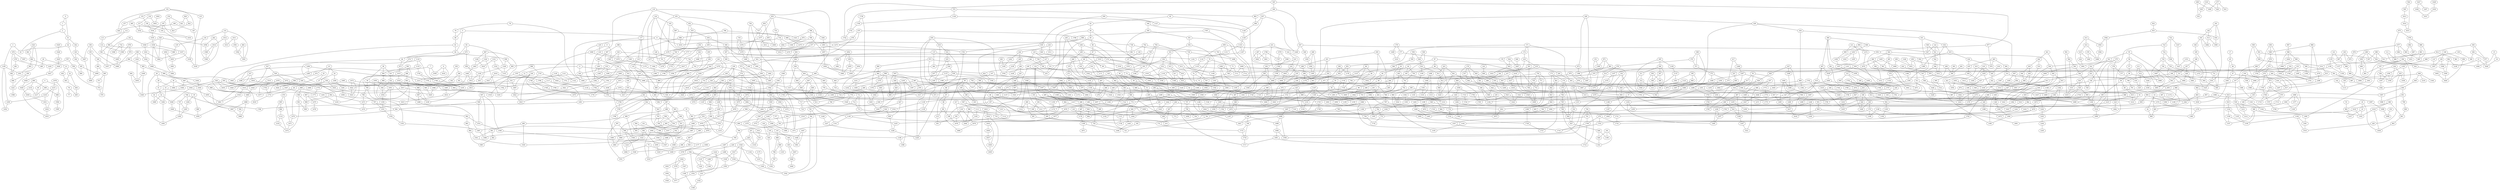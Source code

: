 graph {
    0 [ label = "0" ]
    1 [ label = "1" ]
    2 [ label = "2" ]
    3 [ label = "3" ]
    4 [ label = "4" ]
    5 [ label = "5" ]
    6 [ label = "6" ]
    7 [ label = "7" ]
    8 [ label = "8" ]
    9 [ label = "9" ]
    10 [ label = "10" ]
    11 [ label = "11" ]
    12 [ label = "12" ]
    13 [ label = "13" ]
    14 [ label = "14" ]
    15 [ label = "15" ]
    16 [ label = "16" ]
    17 [ label = "17" ]
    18 [ label = "18" ]
    19 [ label = "19" ]
    20 [ label = "20" ]
    21 [ label = "21" ]
    22 [ label = "22" ]
    23 [ label = "23" ]
    24 [ label = "24" ]
    25 [ label = "25" ]
    26 [ label = "26" ]
    27 [ label = "27" ]
    28 [ label = "28" ]
    29 [ label = "29" ]
    30 [ label = "30" ]
    31 [ label = "31" ]
    32 [ label = "32" ]
    33 [ label = "33" ]
    34 [ label = "34" ]
    35 [ label = "35" ]
    36 [ label = "36" ]
    37 [ label = "37" ]
    38 [ label = "38" ]
    39 [ label = "39" ]
    40 [ label = "40" ]
    41 [ label = "41" ]
    42 [ label = "42" ]
    43 [ label = "43" ]
    44 [ label = "44" ]
    45 [ label = "45" ]
    46 [ label = "46" ]
    47 [ label = "47" ]
    48 [ label = "48" ]
    49 [ label = "49" ]
    50 [ label = "50" ]
    51 [ label = "51" ]
    52 [ label = "52" ]
    53 [ label = "53" ]
    54 [ label = "54" ]
    55 [ label = "55" ]
    56 [ label = "56" ]
    57 [ label = "57" ]
    58 [ label = "58" ]
    59 [ label = "59" ]
    60 [ label = "60" ]
    61 [ label = "61" ]
    62 [ label = "62" ]
    63 [ label = "63" ]
    64 [ label = "64" ]
    65 [ label = "65" ]
    66 [ label = "66" ]
    67 [ label = "67" ]
    68 [ label = "68" ]
    69 [ label = "69" ]
    70 [ label = "70" ]
    71 [ label = "71" ]
    72 [ label = "72" ]
    73 [ label = "73" ]
    74 [ label = "74" ]
    75 [ label = "75" ]
    76 [ label = "76" ]
    77 [ label = "77" ]
    78 [ label = "78" ]
    79 [ label = "79" ]
    80 [ label = "80" ]
    81 [ label = "81" ]
    82 [ label = "82" ]
    83 [ label = "83" ]
    84 [ label = "84" ]
    85 [ label = "85" ]
    86 [ label = "86" ]
    87 [ label = "87" ]
    88 [ label = "88" ]
    89 [ label = "89" ]
    90 [ label = "90" ]
    91 [ label = "91" ]
    92 [ label = "92" ]
    93 [ label = "93" ]
    94 [ label = "94" ]
    95 [ label = "95" ]
    96 [ label = "96" ]
    97 [ label = "97" ]
    98 [ label = "98" ]
    99 [ label = "99" ]
    100 [ label = "100" ]
    101 [ label = "101" ]
    102 [ label = "102" ]
    103 [ label = "103" ]
    104 [ label = "104" ]
    105 [ label = "105" ]
    106 [ label = "106" ]
    107 [ label = "107" ]
    108 [ label = "108" ]
    109 [ label = "109" ]
    110 [ label = "110" ]
    111 [ label = "111" ]
    112 [ label = "112" ]
    113 [ label = "113" ]
    114 [ label = "114" ]
    115 [ label = "115" ]
    116 [ label = "116" ]
    117 [ label = "117" ]
    118 [ label = "118" ]
    119 [ label = "119" ]
    120 [ label = "120" ]
    121 [ label = "121" ]
    122 [ label = "122" ]
    123 [ label = "123" ]
    124 [ label = "124" ]
    125 [ label = "125" ]
    126 [ label = "126" ]
    127 [ label = "127" ]
    128 [ label = "128" ]
    129 [ label = "129" ]
    130 [ label = "130" ]
    131 [ label = "131" ]
    132 [ label = "132" ]
    133 [ label = "133" ]
    134 [ label = "134" ]
    135 [ label = "135" ]
    136 [ label = "136" ]
    137 [ label = "137" ]
    138 [ label = "138" ]
    139 [ label = "139" ]
    140 [ label = "140" ]
    141 [ label = "141" ]
    142 [ label = "142" ]
    143 [ label = "143" ]
    144 [ label = "144" ]
    145 [ label = "145" ]
    146 [ label = "146" ]
    147 [ label = "147" ]
    148 [ label = "148" ]
    149 [ label = "149" ]
    150 [ label = "150" ]
    151 [ label = "151" ]
    152 [ label = "152" ]
    153 [ label = "153" ]
    154 [ label = "154" ]
    155 [ label = "155" ]
    156 [ label = "156" ]
    157 [ label = "157" ]
    158 [ label = "158" ]
    159 [ label = "159" ]
    160 [ label = "160" ]
    161 [ label = "161" ]
    162 [ label = "162" ]
    163 [ label = "163" ]
    164 [ label = "164" ]
    165 [ label = "165" ]
    166 [ label = "166" ]
    167 [ label = "167" ]
    168 [ label = "168" ]
    169 [ label = "169" ]
    170 [ label = "170" ]
    171 [ label = "171" ]
    172 [ label = "172" ]
    173 [ label = "173" ]
    174 [ label = "174" ]
    175 [ label = "175" ]
    176 [ label = "176" ]
    177 [ label = "177" ]
    178 [ label = "178" ]
    179 [ label = "179" ]
    180 [ label = "180" ]
    181 [ label = "181" ]
    182 [ label = "182" ]
    183 [ label = "183" ]
    184 [ label = "184" ]
    185 [ label = "185" ]
    186 [ label = "186" ]
    187 [ label = "187" ]
    188 [ label = "188" ]
    189 [ label = "189" ]
    190 [ label = "190" ]
    191 [ label = "191" ]
    192 [ label = "192" ]
    193 [ label = "193" ]
    194 [ label = "194" ]
    195 [ label = "195" ]
    196 [ label = "196" ]
    197 [ label = "197" ]
    198 [ label = "198" ]
    199 [ label = "199" ]
    200 [ label = "200" ]
    201 [ label = "201" ]
    202 [ label = "202" ]
    203 [ label = "203" ]
    204 [ label = "204" ]
    205 [ label = "205" ]
    206 [ label = "206" ]
    207 [ label = "207" ]
    208 [ label = "208" ]
    209 [ label = "209" ]
    210 [ label = "210" ]
    211 [ label = "211" ]
    212 [ label = "212" ]
    213 [ label = "213" ]
    214 [ label = "214" ]
    215 [ label = "215" ]
    216 [ label = "216" ]
    217 [ label = "217" ]
    218 [ label = "218" ]
    219 [ label = "219" ]
    220 [ label = "220" ]
    221 [ label = "221" ]
    222 [ label = "222" ]
    223 [ label = "223" ]
    224 [ label = "224" ]
    225 [ label = "225" ]
    226 [ label = "226" ]
    227 [ label = "227" ]
    228 [ label = "228" ]
    229 [ label = "229" ]
    230 [ label = "230" ]
    231 [ label = "231" ]
    232 [ label = "232" ]
    233 [ label = "233" ]
    234 [ label = "234" ]
    235 [ label = "235" ]
    236 [ label = "236" ]
    237 [ label = "237" ]
    238 [ label = "238" ]
    239 [ label = "239" ]
    240 [ label = "240" ]
    241 [ label = "241" ]
    242 [ label = "242" ]
    243 [ label = "243" ]
    244 [ label = "244" ]
    245 [ label = "245" ]
    246 [ label = "246" ]
    247 [ label = "247" ]
    248 [ label = "248" ]
    249 [ label = "249" ]
    250 [ label = "250" ]
    251 [ label = "251" ]
    252 [ label = "252" ]
    253 [ label = "253" ]
    254 [ label = "254" ]
    255 [ label = "255" ]
    256 [ label = "256" ]
    257 [ label = "257" ]
    258 [ label = "258" ]
    259 [ label = "259" ]
    260 [ label = "260" ]
    261 [ label = "261" ]
    262 [ label = "262" ]
    263 [ label = "263" ]
    264 [ label = "264" ]
    265 [ label = "265" ]
    266 [ label = "266" ]
    267 [ label = "267" ]
    268 [ label = "268" ]
    269 [ label = "269" ]
    270 [ label = "270" ]
    271 [ label = "271" ]
    272 [ label = "272" ]
    273 [ label = "273" ]
    274 [ label = "274" ]
    275 [ label = "275" ]
    276 [ label = "276" ]
    277 [ label = "277" ]
    278 [ label = "278" ]
    279 [ label = "279" ]
    280 [ label = "280" ]
    281 [ label = "281" ]
    282 [ label = "282" ]
    283 [ label = "283" ]
    284 [ label = "284" ]
    285 [ label = "285" ]
    286 [ label = "286" ]
    287 [ label = "287" ]
    288 [ label = "288" ]
    289 [ label = "289" ]
    290 [ label = "290" ]
    291 [ label = "291" ]
    292 [ label = "292" ]
    293 [ label = "293" ]
    294 [ label = "294" ]
    295 [ label = "295" ]
    296 [ label = "296" ]
    297 [ label = "297" ]
    298 [ label = "298" ]
    299 [ label = "299" ]
    300 [ label = "300" ]
    301 [ label = "301" ]
    302 [ label = "302" ]
    303 [ label = "303" ]
    304 [ label = "304" ]
    305 [ label = "305" ]
    306 [ label = "306" ]
    307 [ label = "307" ]
    308 [ label = "308" ]
    309 [ label = "309" ]
    310 [ label = "310" ]
    311 [ label = "311" ]
    312 [ label = "312" ]
    313 [ label = "313" ]
    314 [ label = "314" ]
    315 [ label = "315" ]
    316 [ label = "316" ]
    317 [ label = "317" ]
    318 [ label = "318" ]
    319 [ label = "319" ]
    320 [ label = "320" ]
    321 [ label = "321" ]
    322 [ label = "322" ]
    323 [ label = "323" ]
    324 [ label = "324" ]
    325 [ label = "325" ]
    326 [ label = "326" ]
    327 [ label = "327" ]
    328 [ label = "328" ]
    329 [ label = "329" ]
    330 [ label = "330" ]
    331 [ label = "331" ]
    332 [ label = "332" ]
    333 [ label = "333" ]
    334 [ label = "334" ]
    335 [ label = "335" ]
    336 [ label = "336" ]
    337 [ label = "337" ]
    338 [ label = "338" ]
    339 [ label = "339" ]
    340 [ label = "340" ]
    341 [ label = "341" ]
    342 [ label = "342" ]
    343 [ label = "343" ]
    344 [ label = "344" ]
    345 [ label = "345" ]
    346 [ label = "346" ]
    347 [ label = "347" ]
    348 [ label = "348" ]
    349 [ label = "349" ]
    350 [ label = "350" ]
    351 [ label = "351" ]
    352 [ label = "352" ]
    353 [ label = "353" ]
    354 [ label = "354" ]
    355 [ label = "355" ]
    356 [ label = "356" ]
    357 [ label = "357" ]
    358 [ label = "358" ]
    359 [ label = "359" ]
    360 [ label = "360" ]
    361 [ label = "361" ]
    362 [ label = "362" ]
    363 [ label = "363" ]
    364 [ label = "364" ]
    365 [ label = "365" ]
    366 [ label = "366" ]
    367 [ label = "367" ]
    368 [ label = "368" ]
    369 [ label = "369" ]
    370 [ label = "370" ]
    371 [ label = "371" ]
    372 [ label = "372" ]
    373 [ label = "373" ]
    374 [ label = "374" ]
    375 [ label = "375" ]
    376 [ label = "376" ]
    377 [ label = "377" ]
    378 [ label = "378" ]
    379 [ label = "379" ]
    380 [ label = "380" ]
    381 [ label = "381" ]
    382 [ label = "382" ]
    383 [ label = "383" ]
    384 [ label = "384" ]
    385 [ label = "385" ]
    386 [ label = "386" ]
    387 [ label = "387" ]
    388 [ label = "388" ]
    389 [ label = "389" ]
    390 [ label = "390" ]
    391 [ label = "391" ]
    392 [ label = "392" ]
    393 [ label = "393" ]
    394 [ label = "394" ]
    395 [ label = "395" ]
    396 [ label = "396" ]
    397 [ label = "397" ]
    398 [ label = "398" ]
    399 [ label = "399" ]
    400 [ label = "400" ]
    401 [ label = "401" ]
    402 [ label = "402" ]
    403 [ label = "403" ]
    404 [ label = "404" ]
    405 [ label = "405" ]
    406 [ label = "406" ]
    407 [ label = "407" ]
    408 [ label = "408" ]
    409 [ label = "409" ]
    410 [ label = "410" ]
    411 [ label = "411" ]
    412 [ label = "412" ]
    413 [ label = "413" ]
    414 [ label = "414" ]
    415 [ label = "415" ]
    416 [ label = "416" ]
    417 [ label = "417" ]
    418 [ label = "418" ]
    419 [ label = "419" ]
    420 [ label = "420" ]
    421 [ label = "421" ]
    422 [ label = "422" ]
    423 [ label = "423" ]
    424 [ label = "424" ]
    425 [ label = "425" ]
    426 [ label = "426" ]
    427 [ label = "427" ]
    428 [ label = "428" ]
    429 [ label = "429" ]
    430 [ label = "430" ]
    431 [ label = "431" ]
    432 [ label = "432" ]
    433 [ label = "433" ]
    434 [ label = "434" ]
    435 [ label = "435" ]
    436 [ label = "436" ]
    437 [ label = "437" ]
    438 [ label = "438" ]
    439 [ label = "439" ]
    440 [ label = "440" ]
    441 [ label = "441" ]
    442 [ label = "442" ]
    443 [ label = "443" ]
    444 [ label = "444" ]
    445 [ label = "445" ]
    446 [ label = "446" ]
    447 [ label = "447" ]
    448 [ label = "448" ]
    449 [ label = "449" ]
    450 [ label = "450" ]
    451 [ label = "451" ]
    452 [ label = "452" ]
    453 [ label = "453" ]
    454 [ label = "454" ]
    455 [ label = "455" ]
    456 [ label = "456" ]
    457 [ label = "457" ]
    458 [ label = "458" ]
    459 [ label = "459" ]
    460 [ label = "460" ]
    461 [ label = "461" ]
    462 [ label = "462" ]
    463 [ label = "463" ]
    464 [ label = "464" ]
    465 [ label = "465" ]
    466 [ label = "466" ]
    467 [ label = "467" ]
    468 [ label = "468" ]
    469 [ label = "469" ]
    470 [ label = "470" ]
    471 [ label = "471" ]
    472 [ label = "472" ]
    473 [ label = "473" ]
    474 [ label = "474" ]
    475 [ label = "475" ]
    476 [ label = "476" ]
    477 [ label = "477" ]
    478 [ label = "478" ]
    479 [ label = "479" ]
    480 [ label = "480" ]
    481 [ label = "481" ]
    482 [ label = "482" ]
    483 [ label = "483" ]
    484 [ label = "484" ]
    485 [ label = "485" ]
    486 [ label = "486" ]
    487 [ label = "487" ]
    488 [ label = "488" ]
    489 [ label = "489" ]
    490 [ label = "490" ]
    491 [ label = "491" ]
    492 [ label = "492" ]
    493 [ label = "493" ]
    494 [ label = "494" ]
    495 [ label = "495" ]
    496 [ label = "496" ]
    497 [ label = "497" ]
    498 [ label = "498" ]
    499 [ label = "499" ]
    500 [ label = "500" ]
    501 [ label = "501" ]
    502 [ label = "502" ]
    503 [ label = "503" ]
    504 [ label = "504" ]
    505 [ label = "505" ]
    506 [ label = "506" ]
    507 [ label = "507" ]
    508 [ label = "508" ]
    509 [ label = "509" ]
    510 [ label = "510" ]
    511 [ label = "511" ]
    512 [ label = "512" ]
    513 [ label = "513" ]
    514 [ label = "514" ]
    515 [ label = "515" ]
    516 [ label = "516" ]
    517 [ label = "517" ]
    518 [ label = "518" ]
    519 [ label = "519" ]
    520 [ label = "520" ]
    521 [ label = "521" ]
    522 [ label = "522" ]
    523 [ label = "523" ]
    524 [ label = "524" ]
    525 [ label = "525" ]
    526 [ label = "526" ]
    527 [ label = "527" ]
    528 [ label = "528" ]
    529 [ label = "529" ]
    530 [ label = "530" ]
    531 [ label = "531" ]
    532 [ label = "532" ]
    533 [ label = "533" ]
    534 [ label = "534" ]
    535 [ label = "535" ]
    536 [ label = "536" ]
    537 [ label = "537" ]
    538 [ label = "538" ]
    539 [ label = "539" ]
    540 [ label = "540" ]
    541 [ label = "541" ]
    542 [ label = "542" ]
    543 [ label = "543" ]
    544 [ label = "544" ]
    545 [ label = "545" ]
    546 [ label = "546" ]
    547 [ label = "547" ]
    548 [ label = "548" ]
    549 [ label = "549" ]
    550 [ label = "550" ]
    551 [ label = "551" ]
    552 [ label = "552" ]
    553 [ label = "553" ]
    554 [ label = "554" ]
    555 [ label = "555" ]
    556 [ label = "556" ]
    557 [ label = "557" ]
    558 [ label = "558" ]
    559 [ label = "559" ]
    560 [ label = "560" ]
    561 [ label = "561" ]
    562 [ label = "562" ]
    563 [ label = "563" ]
    564 [ label = "564" ]
    565 [ label = "565" ]
    566 [ label = "566" ]
    567 [ label = "567" ]
    568 [ label = "568" ]
    569 [ label = "569" ]
    570 [ label = "570" ]
    571 [ label = "571" ]
    572 [ label = "572" ]
    573 [ label = "573" ]
    574 [ label = "574" ]
    575 [ label = "575" ]
    576 [ label = "576" ]
    577 [ label = "577" ]
    578 [ label = "578" ]
    579 [ label = "579" ]
    580 [ label = "580" ]
    581 [ label = "581" ]
    582 [ label = "582" ]
    583 [ label = "583" ]
    584 [ label = "584" ]
    585 [ label = "585" ]
    586 [ label = "586" ]
    587 [ label = "587" ]
    588 [ label = "588" ]
    589 [ label = "589" ]
    590 [ label = "590" ]
    591 [ label = "591" ]
    592 [ label = "592" ]
    593 [ label = "593" ]
    594 [ label = "594" ]
    595 [ label = "595" ]
    596 [ label = "596" ]
    597 [ label = "597" ]
    598 [ label = "598" ]
    599 [ label = "599" ]
    600 [ label = "600" ]
    601 [ label = "601" ]
    602 [ label = "602" ]
    603 [ label = "603" ]
    604 [ label = "604" ]
    605 [ label = "605" ]
    606 [ label = "606" ]
    607 [ label = "607" ]
    608 [ label = "608" ]
    609 [ label = "609" ]
    610 [ label = "610" ]
    611 [ label = "611" ]
    612 [ label = "612" ]
    613 [ label = "613" ]
    614 [ label = "614" ]
    615 [ label = "615" ]
    616 [ label = "616" ]
    617 [ label = "617" ]
    618 [ label = "618" ]
    619 [ label = "619" ]
    620 [ label = "620" ]
    621 [ label = "621" ]
    622 [ label = "622" ]
    623 [ label = "623" ]
    624 [ label = "624" ]
    625 [ label = "625" ]
    626 [ label = "626" ]
    627 [ label = "627" ]
    628 [ label = "628" ]
    629 [ label = "629" ]
    630 [ label = "630" ]
    631 [ label = "631" ]
    632 [ label = "632" ]
    633 [ label = "633" ]
    634 [ label = "634" ]
    635 [ label = "635" ]
    636 [ label = "636" ]
    637 [ label = "637" ]
    638 [ label = "638" ]
    639 [ label = "639" ]
    640 [ label = "640" ]
    641 [ label = "641" ]
    642 [ label = "642" ]
    643 [ label = "643" ]
    644 [ label = "644" ]
    645 [ label = "645" ]
    646 [ label = "646" ]
    647 [ label = "647" ]
    648 [ label = "648" ]
    649 [ label = "649" ]
    650 [ label = "650" ]
    651 [ label = "651" ]
    652 [ label = "652" ]
    653 [ label = "653" ]
    654 [ label = "654" ]
    655 [ label = "655" ]
    656 [ label = "656" ]
    657 [ label = "657" ]
    658 [ label = "658" ]
    659 [ label = "659" ]
    660 [ label = "660" ]
    661 [ label = "661" ]
    662 [ label = "662" ]
    663 [ label = "663" ]
    664 [ label = "664" ]
    665 [ label = "665" ]
    666 [ label = "666" ]
    667 [ label = "667" ]
    668 [ label = "668" ]
    669 [ label = "669" ]
    670 [ label = "670" ]
    671 [ label = "671" ]
    672 [ label = "672" ]
    673 [ label = "673" ]
    674 [ label = "674" ]
    675 [ label = "675" ]
    676 [ label = "676" ]
    677 [ label = "677" ]
    678 [ label = "678" ]
    679 [ label = "679" ]
    680 [ label = "680" ]
    681 [ label = "681" ]
    682 [ label = "682" ]
    683 [ label = "683" ]
    684 [ label = "684" ]
    685 [ label = "685" ]
    686 [ label = "686" ]
    687 [ label = "687" ]
    688 [ label = "688" ]
    689 [ label = "689" ]
    690 [ label = "690" ]
    691 [ label = "691" ]
    692 [ label = "692" ]
    693 [ label = "693" ]
    694 [ label = "694" ]
    695 [ label = "695" ]
    696 [ label = "696" ]
    697 [ label = "697" ]
    698 [ label = "698" ]
    699 [ label = "699" ]
    700 [ label = "700" ]
    701 [ label = "701" ]
    702 [ label = "702" ]
    703 [ label = "703" ]
    704 [ label = "704" ]
    705 [ label = "705" ]
    706 [ label = "706" ]
    707 [ label = "707" ]
    708 [ label = "708" ]
    709 [ label = "709" ]
    710 [ label = "710" ]
    711 [ label = "711" ]
    712 [ label = "712" ]
    713 [ label = "713" ]
    714 [ label = "714" ]
    715 [ label = "715" ]
    716 [ label = "716" ]
    717 [ label = "717" ]
    718 [ label = "718" ]
    719 [ label = "719" ]
    720 [ label = "720" ]
    721 [ label = "721" ]
    722 [ label = "722" ]
    723 [ label = "723" ]
    724 [ label = "724" ]
    725 [ label = "725" ]
    726 [ label = "726" ]
    727 [ label = "727" ]
    728 [ label = "728" ]
    729 [ label = "729" ]
    730 [ label = "730" ]
    731 [ label = "731" ]
    732 [ label = "732" ]
    733 [ label = "733" ]
    734 [ label = "734" ]
    735 [ label = "735" ]
    736 [ label = "736" ]
    737 [ label = "737" ]
    738 [ label = "738" ]
    739 [ label = "739" ]
    740 [ label = "740" ]
    741 [ label = "741" ]
    742 [ label = "742" ]
    743 [ label = "743" ]
    744 [ label = "744" ]
    745 [ label = "745" ]
    746 [ label = "746" ]
    747 [ label = "747" ]
    748 [ label = "748" ]
    749 [ label = "749" ]
    750 [ label = "750" ]
    751 [ label = "751" ]
    752 [ label = "752" ]
    753 [ label = "753" ]
    754 [ label = "754" ]
    755 [ label = "755" ]
    756 [ label = "756" ]
    757 [ label = "757" ]
    758 [ label = "758" ]
    759 [ label = "759" ]
    760 [ label = "760" ]
    761 [ label = "761" ]
    762 [ label = "762" ]
    763 [ label = "763" ]
    764 [ label = "764" ]
    765 [ label = "765" ]
    766 [ label = "766" ]
    767 [ label = "767" ]
    768 [ label = "768" ]
    769 [ label = "769" ]
    770 [ label = "770" ]
    771 [ label = "771" ]
    772 [ label = "772" ]
    773 [ label = "773" ]
    774 [ label = "774" ]
    775 [ label = "775" ]
    776 [ label = "776" ]
    777 [ label = "777" ]
    778 [ label = "778" ]
    779 [ label = "779" ]
    780 [ label = "780" ]
    781 [ label = "781" ]
    782 [ label = "782" ]
    783 [ label = "783" ]
    784 [ label = "784" ]
    785 [ label = "785" ]
    786 [ label = "786" ]
    787 [ label = "787" ]
    788 [ label = "788" ]
    789 [ label = "789" ]
    790 [ label = "790" ]
    791 [ label = "791" ]
    792 [ label = "792" ]
    793 [ label = "793" ]
    794 [ label = "794" ]
    795 [ label = "795" ]
    796 [ label = "796" ]
    797 [ label = "797" ]
    798 [ label = "798" ]
    799 [ label = "799" ]
    800 [ label = "800" ]
    801 [ label = "801" ]
    802 [ label = "802" ]
    803 [ label = "803" ]
    804 [ label = "804" ]
    805 [ label = "805" ]
    806 [ label = "806" ]
    807 [ label = "807" ]
    808 [ label = "808" ]
    809 [ label = "809" ]
    810 [ label = "810" ]
    811 [ label = "811" ]
    812 [ label = "812" ]
    813 [ label = "813" ]
    814 [ label = "814" ]
    815 [ label = "815" ]
    816 [ label = "816" ]
    817 [ label = "817" ]
    818 [ label = "818" ]
    819 [ label = "819" ]
    820 [ label = "820" ]
    821 [ label = "821" ]
    822 [ label = "822" ]
    823 [ label = "823" ]
    824 [ label = "824" ]
    825 [ label = "825" ]
    826 [ label = "826" ]
    827 [ label = "827" ]
    828 [ label = "828" ]
    829 [ label = "829" ]
    830 [ label = "830" ]
    831 [ label = "831" ]
    832 [ label = "832" ]
    833 [ label = "833" ]
    834 [ label = "834" ]
    835 [ label = "835" ]
    836 [ label = "836" ]
    837 [ label = "837" ]
    838 [ label = "838" ]
    839 [ label = "839" ]
    840 [ label = "840" ]
    841 [ label = "841" ]
    842 [ label = "842" ]
    843 [ label = "843" ]
    844 [ label = "844" ]
    845 [ label = "845" ]
    846 [ label = "846" ]
    847 [ label = "847" ]
    848 [ label = "848" ]
    849 [ label = "849" ]
    850 [ label = "850" ]
    851 [ label = "851" ]
    852 [ label = "852" ]
    853 [ label = "853" ]
    854 [ label = "854" ]
    855 [ label = "855" ]
    856 [ label = "856" ]
    857 [ label = "857" ]
    858 [ label = "858" ]
    859 [ label = "859" ]
    860 [ label = "860" ]
    861 [ label = "861" ]
    862 [ label = "862" ]
    863 [ label = "863" ]
    864 [ label = "864" ]
    865 [ label = "865" ]
    866 [ label = "866" ]
    867 [ label = "867" ]
    868 [ label = "868" ]
    869 [ label = "869" ]
    870 [ label = "870" ]
    871 [ label = "871" ]
    872 [ label = "872" ]
    873 [ label = "873" ]
    874 [ label = "874" ]
    875 [ label = "875" ]
    876 [ label = "876" ]
    877 [ label = "877" ]
    878 [ label = "878" ]
    879 [ label = "879" ]
    880 [ label = "880" ]
    881 [ label = "881" ]
    882 [ label = "882" ]
    883 [ label = "883" ]
    884 [ label = "884" ]
    885 [ label = "885" ]
    886 [ label = "886" ]
    887 [ label = "887" ]
    888 [ label = "888" ]
    889 [ label = "889" ]
    890 [ label = "890" ]
    891 [ label = "891" ]
    892 [ label = "892" ]
    893 [ label = "893" ]
    894 [ label = "894" ]
    895 [ label = "895" ]
    896 [ label = "896" ]
    897 [ label = "897" ]
    898 [ label = "898" ]
    899 [ label = "899" ]
    900 [ label = "900" ]
    901 [ label = "901" ]
    902 [ label = "902" ]
    903 [ label = "903" ]
    904 [ label = "904" ]
    905 [ label = "905" ]
    906 [ label = "906" ]
    907 [ label = "907" ]
    908 [ label = "908" ]
    909 [ label = "909" ]
    910 [ label = "910" ]
    911 [ label = "911" ]
    912 [ label = "912" ]
    913 [ label = "913" ]
    914 [ label = "914" ]
    915 [ label = "915" ]
    916 [ label = "916" ]
    917 [ label = "917" ]
    918 [ label = "918" ]
    919 [ label = "919" ]
    920 [ label = "920" ]
    921 [ label = "921" ]
    922 [ label = "922" ]
    923 [ label = "923" ]
    924 [ label = "924" ]
    925 [ label = "925" ]
    926 [ label = "926" ]
    927 [ label = "927" ]
    928 [ label = "928" ]
    929 [ label = "929" ]
    930 [ label = "930" ]
    931 [ label = "931" ]
    932 [ label = "932" ]
    933 [ label = "933" ]
    934 [ label = "934" ]
    935 [ label = "935" ]
    936 [ label = "936" ]
    937 [ label = "937" ]
    938 [ label = "938" ]
    939 [ label = "939" ]
    940 [ label = "940" ]
    941 [ label = "941" ]
    942 [ label = "942" ]
    943 [ label = "943" ]
    944 [ label = "944" ]
    945 [ label = "945" ]
    946 [ label = "946" ]
    947 [ label = "947" ]
    948 [ label = "948" ]
    949 [ label = "949" ]
    950 [ label = "950" ]
    951 [ label = "951" ]
    952 [ label = "952" ]
    953 [ label = "953" ]
    954 [ label = "954" ]
    955 [ label = "955" ]
    956 [ label = "956" ]
    957 [ label = "957" ]
    958 [ label = "958" ]
    959 [ label = "959" ]
    960 [ label = "960" ]
    961 [ label = "961" ]
    962 [ label = "962" ]
    963 [ label = "963" ]
    964 [ label = "964" ]
    965 [ label = "965" ]
    966 [ label = "966" ]
    967 [ label = "967" ]
    968 [ label = "968" ]
    969 [ label = "969" ]
    970 [ label = "970" ]
    971 [ label = "971" ]
    972 [ label = "972" ]
    973 [ label = "973" ]
    974 [ label = "974" ]
    975 [ label = "975" ]
    976 [ label = "976" ]
    977 [ label = "977" ]
    978 [ label = "978" ]
    979 [ label = "979" ]
    980 [ label = "980" ]
    981 [ label = "981" ]
    982 [ label = "982" ]
    983 [ label = "983" ]
    984 [ label = "984" ]
    985 [ label = "985" ]
    986 [ label = "986" ]
    987 [ label = "987" ]
    988 [ label = "988" ]
    989 [ label = "989" ]
    990 [ label = "990" ]
    991 [ label = "991" ]
    992 [ label = "992" ]
    993 [ label = "993" ]
    994 [ label = "994" ]
    995 [ label = "995" ]
    996 [ label = "996" ]
    997 [ label = "997" ]
    998 [ label = "998" ]
    999 [ label = "999" ]
    1000 [ label = "1000" ]
    1001 [ label = "1001" ]
    1002 [ label = "1002" ]
    1003 [ label = "1003" ]
    1004 [ label = "1004" ]
    1005 [ label = "1005" ]
    1006 [ label = "1006" ]
    1007 [ label = "1007" ]
    1008 [ label = "1008" ]
    1009 [ label = "1009" ]
    1010 [ label = "1010" ]
    1011 [ label = "1011" ]
    1012 [ label = "1012" ]
    1013 [ label = "1013" ]
    1014 [ label = "1014" ]
    1015 [ label = "1015" ]
    1016 [ label = "1016" ]
    1017 [ label = "1017" ]
    1018 [ label = "1018" ]
    1019 [ label = "1019" ]
    1020 [ label = "1020" ]
    1021 [ label = "1021" ]
    1022 [ label = "1022" ]
    1023 [ label = "1023" ]
    1024 [ label = "1024" ]
    1025 [ label = "1025" ]
    1026 [ label = "1026" ]
    1027 [ label = "1027" ]
    1028 [ label = "1028" ]
    1029 [ label = "1029" ]
    1030 [ label = "1030" ]
    1031 [ label = "1031" ]
    1032 [ label = "1032" ]
    1033 [ label = "1033" ]
    1034 [ label = "1034" ]
    1035 [ label = "1035" ]
    1036 [ label = "1036" ]
    1037 [ label = "1037" ]
    1038 [ label = "1038" ]
    1039 [ label = "1039" ]
    1040 [ label = "1040" ]
    1041 [ label = "1041" ]
    1042 [ label = "1042" ]
    1043 [ label = "1043" ]
    1044 [ label = "1044" ]
    1045 [ label = "1045" ]
    1046 [ label = "1046" ]
    1047 [ label = "1047" ]
    1048 [ label = "1048" ]
    1049 [ label = "1049" ]
    1050 [ label = "1050" ]
    1051 [ label = "1051" ]
    1052 [ label = "1052" ]
    1053 [ label = "1053" ]
    1054 [ label = "1054" ]
    1055 [ label = "1055" ]
    1056 [ label = "1056" ]
    1057 [ label = "1057" ]
    1058 [ label = "1058" ]
    1059 [ label = "1059" ]
    1060 [ label = "1060" ]
    1061 [ label = "1061" ]
    1062 [ label = "1062" ]
    1063 [ label = "1063" ]
    1064 [ label = "1064" ]
    1065 [ label = "1065" ]
    1066 [ label = "1066" ]
    1067 [ label = "1067" ]
    1068 [ label = "1068" ]
    1069 [ label = "1069" ]
    1070 [ label = "1070" ]
    1071 [ label = "1071" ]
    1072 [ label = "1072" ]
    1073 [ label = "1073" ]
    1074 [ label = "1074" ]
    1075 [ label = "1075" ]
    1076 [ label = "1076" ]
    1077 [ label = "1077" ]
    1078 [ label = "1078" ]
    1079 [ label = "1079" ]
    1080 [ label = "1080" ]
    1081 [ label = "1081" ]
    1082 [ label = "1082" ]
    1083 [ label = "1083" ]
    1084 [ label = "1084" ]
    1085 [ label = "1085" ]
    1086 [ label = "1086" ]
    1087 [ label = "1087" ]
    1088 [ label = "1088" ]
    1089 [ label = "1089" ]
    1090 [ label = "1090" ]
    1091 [ label = "1091" ]
    1092 [ label = "1092" ]
    1093 [ label = "1093" ]
    1094 [ label = "1094" ]
    1095 [ label = "1095" ]
    1096 [ label = "1096" ]
    1097 [ label = "1097" ]
    1098 [ label = "1098" ]
    1099 [ label = "1099" ]
    1100 [ label = "1100" ]
    1101 [ label = "1101" ]
    1102 [ label = "1102" ]
    1103 [ label = "1103" ]
    1104 [ label = "1104" ]
    1105 [ label = "1105" ]
    1106 [ label = "1106" ]
    1107 [ label = "1107" ]
    1108 [ label = "1108" ]
    1109 [ label = "1109" ]
    1110 [ label = "1110" ]
    1111 [ label = "1111" ]
    1112 [ label = "1112" ]
    1113 [ label = "1113" ]
    1114 [ label = "1114" ]
    1115 [ label = "1115" ]
    1116 [ label = "1116" ]
    1117 [ label = "1117" ]
    1118 [ label = "1118" ]
    1119 [ label = "1119" ]
    1120 [ label = "1120" ]
    1121 [ label = "1121" ]
    1122 [ label = "1122" ]
    1123 [ label = "1123" ]
    1124 [ label = "1124" ]
    1125 [ label = "1125" ]
    1126 [ label = "1126" ]
    1127 [ label = "1127" ]
    1128 [ label = "1128" ]
    1129 [ label = "1129" ]
    1130 [ label = "1130" ]
    1131 [ label = "1131" ]
    1132 [ label = "1132" ]
    1133 [ label = "1133" ]
    1134 [ label = "1134" ]
    1135 [ label = "1135" ]
    1136 [ label = "1136" ]
    1137 [ label = "1137" ]
    1138 [ label = "1138" ]
    1139 [ label = "1139" ]
    1140 [ label = "1140" ]
    1141 [ label = "1141" ]
    1142 [ label = "1142" ]
    1143 [ label = "1143" ]
    1144 [ label = "1144" ]
    1145 [ label = "1145" ]
    1146 [ label = "1146" ]
    1147 [ label = "1147" ]
    1148 [ label = "1148" ]
    1149 [ label = "1149" ]
    1150 [ label = "1150" ]
    1151 [ label = "1151" ]
    1152 [ label = "1152" ]
    1153 [ label = "1153" ]
    1154 [ label = "1154" ]
    1155 [ label = "1155" ]
    1156 [ label = "1156" ]
    1157 [ label = "1157" ]
    1158 [ label = "1158" ]
    1159 [ label = "1159" ]
    1160 [ label = "1160" ]
    1161 [ label = "1161" ]
    1162 [ label = "1162" ]
    1163 [ label = "1163" ]
    1164 [ label = "1164" ]
    1165 [ label = "1165" ]
    1166 [ label = "1166" ]
    1167 [ label = "1167" ]
    1168 [ label = "1168" ]
    1169 [ label = "1169" ]
    1170 [ label = "1170" ]
    1171 [ label = "1171" ]
    1172 [ label = "1172" ]
    1173 [ label = "1173" ]
    1174 [ label = "1174" ]
    1175 [ label = "1175" ]
    1176 [ label = "1176" ]
    1177 [ label = "1177" ]
    1178 [ label = "1178" ]
    1179 [ label = "1179" ]
    1180 [ label = "1180" ]
    1181 [ label = "1181" ]
    1182 [ label = "1182" ]
    1183 [ label = "1183" ]
    1184 [ label = "1184" ]
    1185 [ label = "1185" ]
    1186 [ label = "1186" ]
    1187 [ label = "1187" ]
    1188 [ label = "1188" ]
    1189 [ label = "1189" ]
    1190 [ label = "1190" ]
    1191 [ label = "1191" ]
    1192 [ label = "1192" ]
    1193 [ label = "1193" ]
    1194 [ label = "1194" ]
    1195 [ label = "1195" ]
    1196 [ label = "1196" ]
    1197 [ label = "1197" ]
    1198 [ label = "1198" ]
    1199 [ label = "1199" ]
    1200 [ label = "1200" ]
    1201 [ label = "1201" ]
    1202 [ label = "1202" ]
    1203 [ label = "1203" ]
    1204 [ label = "1204" ]
    1205 [ label = "1205" ]
    1206 [ label = "1206" ]
    1207 [ label = "1207" ]
    1208 [ label = "1208" ]
    1209 [ label = "1209" ]
    1210 [ label = "1210" ]
    1211 [ label = "1211" ]
    1212 [ label = "1212" ]
    1213 [ label = "1213" ]
    1214 [ label = "1214" ]
    1215 [ label = "1215" ]
    1216 [ label = "1216" ]
    1217 [ label = "1217" ]
    1218 [ label = "1218" ]
    1219 [ label = "1219" ]
    1220 [ label = "1220" ]
    1221 [ label = "1221" ]
    1222 [ label = "1222" ]
    1223 [ label = "1223" ]
    1224 [ label = "1224" ]
    1225 [ label = "1225" ]
    1226 [ label = "1226" ]
    1227 [ label = "1227" ]
    1228 [ label = "1228" ]
    1229 [ label = "1229" ]
    1230 [ label = "1230" ]
    1231 [ label = "1231" ]
    1232 [ label = "1232" ]
    1233 [ label = "1233" ]
    1234 [ label = "1234" ]
    1235 [ label = "1235" ]
    1236 [ label = "1236" ]
    1237 [ label = "1237" ]
    1238 [ label = "1238" ]
    1239 [ label = "1239" ]
    1240 [ label = "1240" ]
    1241 [ label = "1241" ]
    1242 [ label = "1242" ]
    1243 [ label = "1243" ]
    1244 [ label = "1244" ]
    1245 [ label = "1245" ]
    1246 [ label = "1246" ]
    1247 [ label = "1247" ]
    1248 [ label = "1248" ]
    1249 [ label = "1249" ]
    1250 [ label = "1250" ]
    1251 [ label = "1251" ]
    1252 [ label = "1252" ]
    1253 [ label = "1253" ]
    1254 [ label = "1254" ]
    1255 [ label = "1255" ]
    1256 [ label = "1256" ]
    1257 [ label = "1257" ]
    1258 [ label = "1258" ]
    1259 [ label = "1259" ]
    1260 [ label = "1260" ]
    1261 [ label = "1261" ]
    1262 [ label = "1262" ]
    1263 [ label = "1263" ]
    1264 [ label = "1264" ]
    1265 [ label = "1265" ]
    1266 [ label = "1266" ]
    1267 [ label = "1267" ]
    1268 [ label = "1268" ]
    1269 [ label = "1269" ]
    1270 [ label = "1270" ]
    1271 [ label = "1271" ]
    1272 [ label = "1272" ]
    1273 [ label = "1273" ]
    1274 [ label = "1274" ]
    1275 [ label = "1275" ]
    1276 [ label = "1276" ]
    1277 [ label = "1277" ]
    1278 [ label = "1278" ]
    1279 [ label = "1279" ]
    1280 [ label = "1280" ]
    1281 [ label = "1281" ]
    1282 [ label = "1282" ]
    1283 [ label = "1283" ]
    1284 [ label = "1284" ]
    1285 [ label = "1285" ]
    1286 [ label = "1286" ]
    1287 [ label = "1287" ]
    1288 [ label = "1288" ]
    1289 [ label = "1289" ]
    1290 [ label = "1290" ]
    1291 [ label = "1291" ]
    1292 [ label = "1292" ]
    1293 [ label = "1293" ]
    1294 [ label = "1294" ]
    1295 [ label = "1295" ]
    1296 [ label = "1296" ]
    1297 [ label = "1297" ]
    1298 [ label = "1298" ]
    1299 [ label = "1299" ]
    1300 [ label = "1300" ]
    1301 [ label = "1301" ]
    1302 [ label = "1302" ]
    1303 [ label = "1303" ]
    1304 [ label = "1304" ]
    1305 [ label = "1305" ]
    1306 [ label = "1306" ]
    1307 [ label = "1307" ]
    1308 [ label = "1308" ]
    1309 [ label = "1309" ]
    1310 [ label = "1310" ]
    1311 [ label = "1311" ]
    1312 [ label = "1312" ]
    1313 [ label = "1313" ]
    1314 [ label = "1314" ]
    1315 [ label = "1315" ]
    1316 [ label = "1316" ]
    1317 [ label = "1317" ]
    1318 [ label = "1318" ]
    1319 [ label = "1319" ]
    1320 [ label = "1320" ]
    1321 [ label = "1321" ]
    1322 [ label = "1322" ]
    1323 [ label = "1323" ]
    1324 [ label = "1324" ]
    1325 [ label = "1325" ]
    1326 [ label = "1326" ]
    1327 [ label = "1327" ]
    1328 [ label = "1328" ]
    1329 [ label = "1329" ]
    1330 [ label = "1330" ]
    1331 [ label = "1331" ]
    1332 [ label = "1332" ]
    1333 [ label = "1333" ]
    1334 [ label = "1334" ]
    1335 [ label = "1335" ]
    1336 [ label = "1336" ]
    1337 [ label = "1337" ]
    1338 [ label = "1338" ]
    1339 [ label = "1339" ]
    1340 [ label = "1340" ]
    1341 [ label = "1341" ]
    1342 [ label = "1342" ]
    1343 [ label = "1343" ]
    1344 [ label = "1344" ]
    1345 [ label = "1345" ]
    1346 [ label = "1346" ]
    1347 [ label = "1347" ]
    1348 [ label = "1348" ]
    1349 [ label = "1349" ]
    1350 [ label = "1350" ]
    1351 [ label = "1351" ]
    1352 [ label = "1352" ]
    1353 [ label = "1353" ]
    1354 [ label = "1354" ]
    1355 [ label = "1355" ]
    1356 [ label = "1356" ]
    1357 [ label = "1357" ]
    1358 [ label = "1358" ]
    1359 [ label = "1359" ]
    1360 [ label = "1360" ]
    1361 [ label = "1361" ]
    1362 [ label = "1362" ]
    1363 [ label = "1363" ]
    1364 [ label = "1364" ]
    1365 [ label = "1365" ]
    1366 [ label = "1366" ]
    1367 [ label = "1367" ]
    1368 [ label = "1368" ]
    1369 [ label = "1369" ]
    1370 [ label = "1370" ]
    1371 [ label = "1371" ]
    1372 [ label = "1372" ]
    1373 [ label = "1373" ]
    1374 [ label = "1374" ]
    1375 [ label = "1375" ]
    1376 [ label = "1376" ]
    1377 [ label = "1377" ]
    1378 [ label = "1378" ]
    1379 [ label = "1379" ]
    1380 [ label = "1380" ]
    1381 [ label = "1381" ]
    1382 [ label = "1382" ]
    1383 [ label = "1383" ]
    1384 [ label = "1384" ]
    1385 [ label = "1385" ]
    1386 [ label = "1386" ]
    1387 [ label = "1387" ]
    1388 [ label = "1388" ]
    1389 [ label = "1389" ]
    1390 [ label = "1390" ]
    1391 [ label = "1391" ]
    1392 [ label = "1392" ]
    1393 [ label = "1393" ]
    1394 [ label = "1394" ]
    1395 [ label = "1395" ]
    1396 [ label = "1396" ]
    1397 [ label = "1397" ]
    1398 [ label = "1398" ]
    1399 [ label = "1399" ]
    1400 [ label = "1400" ]
    1401 [ label = "1401" ]
    1402 [ label = "1402" ]
    1403 [ label = "1403" ]
    1404 [ label = "1404" ]
    1405 [ label = "1405" ]
    1406 [ label = "1406" ]
    1407 [ label = "1407" ]
    1408 [ label = "1408" ]
    1409 [ label = "1409" ]
    1410 [ label = "1410" ]
    1411 [ label = "1411" ]
    1412 [ label = "1412" ]
    1413 [ label = "1413" ]
    1414 [ label = "1414" ]
    1415 [ label = "1415" ]
    1416 [ label = "1416" ]
    1417 [ label = "1417" ]
    1418 [ label = "1418" ]
    1419 [ label = "1419" ]
    1420 [ label = "1420" ]
    1421 [ label = "1421" ]
    1422 [ label = "1422" ]
    1423 [ label = "1423" ]
    1424 [ label = "1424" ]
    1425 [ label = "1425" ]
    1426 [ label = "1426" ]
    1427 [ label = "1427" ]
    1428 [ label = "1428" ]
    1429 [ label = "1429" ]
    1430 [ label = "1430" ]
    1431 [ label = "1431" ]
    1432 [ label = "1432" ]
    1433 [ label = "1433" ]
    1434 [ label = "1434" ]
    1435 [ label = "1435" ]
    1436 [ label = "1436" ]
    1437 [ label = "1437" ]
    1438 [ label = "1438" ]
    1439 [ label = "1439" ]
    1440 [ label = "1440" ]
    1441 [ label = "1441" ]
    1442 [ label = "1442" ]
    1443 [ label = "1443" ]
    1444 [ label = "1444" ]
    1445 [ label = "1445" ]
    1446 [ label = "1446" ]
    1447 [ label = "1447" ]
    1448 [ label = "1448" ]
    1449 [ label = "1449" ]
    1450 [ label = "1450" ]
    1451 [ label = "1451" ]
    1452 [ label = "1452" ]
    1453 [ label = "1453" ]
    1454 [ label = "1454" ]
    1455 [ label = "1455" ]
    1456 [ label = "1456" ]
    1457 [ label = "1457" ]
    1458 [ label = "1458" ]
    1459 [ label = "1459" ]
    1460 [ label = "1460" ]
    1461 [ label = "1461" ]
    1462 [ label = "1462" ]
    1463 [ label = "1463" ]
    1464 [ label = "1464" ]
    1465 [ label = "1465" ]
    1466 [ label = "1466" ]
    1467 [ label = "1467" ]
    1468 [ label = "1468" ]
    1469 [ label = "1469" ]
    1470 [ label = "1470" ]
    1471 [ label = "1471" ]
    1472 [ label = "1472" ]
    1473 [ label = "1473" ]
    1474 [ label = "1474" ]
    1475 [ label = "1475" ]
    1476 [ label = "1476" ]
    1477 [ label = "1477" ]
    1478 [ label = "1478" ]
    1479 [ label = "1479" ]
    1480 [ label = "1480" ]
    1481 [ label = "1481" ]
    1482 [ label = "1482" ]
    1483 [ label = "1483" ]
    1484 [ label = "1484" ]
    1485 [ label = "1485" ]
    1486 [ label = "1486" ]
    1487 [ label = "1487" ]
    1488 [ label = "1488" ]
    1489 [ label = "1489" ]
    1490 [ label = "1490" ]
    1491 [ label = "1491" ]
    1492 [ label = "1492" ]
    1493 [ label = "1493" ]
    1494 [ label = "1494" ]
    1495 [ label = "1495" ]
    1496 [ label = "1496" ]
    1497 [ label = "1497" ]
    1498 [ label = "1498" ]
    1499 [ label = "1499" ]
    1500 [ label = "1500" ]
    1501 [ label = "1501" ]
    1502 [ label = "1502" ]
    1503 [ label = "1503" ]
    1504 [ label = "1504" ]
    1505 [ label = "1505" ]
    1506 [ label = "1506" ]
    1507 [ label = "1507" ]
    1508 [ label = "1508" ]
    1509 [ label = "1509" ]
    1510 [ label = "1510" ]
    1511 [ label = "1511" ]
    1512 [ label = "1512" ]
    1513 [ label = "1513" ]
    1514 [ label = "1514" ]
    1515 [ label = "1515" ]
    1516 [ label = "1516" ]
    1517 [ label = "1517" ]
    1518 [ label = "1518" ]
    1519 [ label = "1519" ]
    1520 [ label = "1520" ]
    1521 [ label = "1521" ]
    1522 [ label = "1522" ]
    1523 [ label = "1523" ]
    1524 [ label = "1524" ]
    1525 [ label = "1525" ]
    1526 [ label = "1526" ]
    1527 [ label = "1527" ]
    1528 [ label = "1528" ]
    1529 [ label = "1529" ]
    1530 [ label = "1530" ]
    1531 [ label = "1531" ]
    1532 [ label = "1532" ]
    1533 [ label = "1533" ]
    1534 [ label = "1534" ]
    1535 [ label = "1535" ]
    1536 [ label = "1536" ]
    1537 [ label = "1537" ]
    1538 [ label = "1538" ]
    1539 [ label = "1539" ]
    1540 [ label = "1540" ]
    1541 [ label = "1541" ]
    1542 [ label = "1542" ]
    1543 [ label = "1543" ]
    1544 [ label = "1544" ]
    1545 [ label = "1545" ]
    1546 [ label = "1546" ]
    1547 [ label = "1547" ]
    1548 [ label = "1548" ]
    1549 [ label = "1549" ]
    1550 [ label = "1550" ]
    1551 [ label = "1551" ]
    1552 [ label = "1552" ]
    1553 [ label = "1553" ]
    1554 [ label = "1554" ]
    1555 [ label = "1555" ]
    1556 [ label = "1556" ]
    1557 [ label = "1557" ]
    1558 [ label = "1558" ]
    1559 [ label = "1559" ]
    1560 [ label = "1560" ]
    1561 [ label = "1561" ]
    1562 [ label = "1562" ]
    1563 [ label = "1563" ]
    1564 [ label = "1564" ]
    1565 [ label = "1565" ]
    1566 [ label = "1566" ]
    1567 [ label = "1567" ]
    1568 [ label = "1568" ]
    1569 [ label = "1569" ]
    1570 [ label = "1570" ]
    1571 [ label = "1571" ]
    1572 [ label = "1572" ]
    1573 [ label = "1573" ]
    1574 [ label = "1574" ]
    1575 [ label = "1575" ]
    1576 [ label = "1576" ]
    1577 [ label = "1577" ]
    1578 [ label = "1578" ]
    1579 [ label = "1579" ]
    1580 [ label = "1580" ]
    1581 [ label = "1581" ]
    1582 [ label = "1582" ]
    1583 [ label = "1583" ]
    1584 [ label = "1584" ]
    1585 [ label = "1585" ]
    1586 [ label = "1586" ]
    1587 [ label = "1587" ]
    1588 [ label = "1588" ]
    1589 [ label = "1589" ]
    1590 [ label = "1590" ]
    1591 [ label = "1591" ]
    1592 [ label = "1592" ]
    1593 [ label = "1593" ]
    1594 [ label = "1594" ]
    1595 [ label = "1595" ]
    1596 [ label = "1596" ]
    1597 [ label = "1597" ]
    1598 [ label = "1598" ]
    1599 [ label = "1599" ]
    1600 [ label = "1600" ]
    1601 [ label = "1601" ]
    1602 [ label = "1602" ]
    1603 [ label = "1603" ]
    1604 [ label = "1604" ]
    1605 [ label = "1605" ]
    1606 [ label = "1606" ]
    1607 [ label = "1607" ]
    1608 [ label = "1608" ]
    1609 [ label = "1609" ]
    1610 [ label = "1610" ]
    1611 [ label = "1611" ]
    1612 [ label = "1612" ]
    1613 [ label = "1613" ]
    1614 [ label = "1614" ]
    1615 [ label = "1615" ]
    1616 [ label = "1616" ]
    1617 [ label = "1617" ]
    1618 [ label = "1618" ]
    1619 [ label = "1619" ]
    1620 [ label = "1620" ]
    1621 [ label = "1621" ]
    1622 [ label = "1622" ]
    1623 [ label = "1623" ]
    1624 [ label = "1624" ]
    1625 [ label = "1625" ]
    1626 [ label = "1626" ]
    1627 [ label = "1627" ]
    1628 [ label = "1628" ]
    1629 [ label = "1629" ]
    1630 [ label = "1630" ]
    1631 [ label = "1631" ]
    1632 [ label = "1632" ]
    1633 [ label = "1633" ]
    1634 [ label = "1634" ]
    1635 [ label = "1635" ]
    1636 [ label = "1636" ]
    1637 [ label = "1637" ]
    1638 [ label = "1638" ]
    1639 [ label = "1639" ]
    1640 [ label = "1640" ]
    1641 [ label = "1641" ]
    1642 [ label = "1642" ]
    1643 [ label = "1643" ]
    1644 [ label = "1644" ]
    1645 [ label = "1645" ]
    1646 [ label = "1646" ]
    1647 [ label = "1647" ]
    1648 [ label = "1648" ]
    1649 [ label = "1649" ]
    1650 [ label = "1650" ]
    1651 [ label = "1651" ]
    1652 [ label = "1652" ]
    1653 [ label = "1653" ]
    1654 [ label = "1654" ]
    1655 [ label = "1655" ]
    1656 [ label = "1656" ]
    1657 [ label = "1657" ]
    1658 [ label = "1658" ]
    1659 [ label = "1659" ]
    1660 [ label = "1660" ]
    1661 [ label = "1661" ]
    1662 [ label = "1662" ]
    1663 [ label = "1663" ]
    1664 [ label = "1664" ]
    1665 [ label = "1665" ]
    1666 [ label = "1666" ]
    1667 [ label = "1667" ]
    1668 [ label = "1668" ]
    1669 [ label = "1669" ]
    1670 [ label = "1670" ]
    1671 [ label = "1671" ]
    1672 [ label = "1672" ]
    1673 [ label = "1673" ]
    1674 [ label = "1674" ]
    1675 [ label = "1675" ]
    1676 [ label = "1676" ]
    1677 [ label = "1677" ]
    1678 [ label = "1678" ]
    1679 [ label = "1679" ]
    1680 [ label = "1680" ]
    1681 [ label = "1681" ]
    1682 [ label = "1682" ]
    1683 [ label = "1683" ]
    1684 [ label = "1684" ]
    1685 [ label = "1685" ]
    1686 [ label = "1686" ]
    1687 [ label = "1687" ]
    1688 [ label = "1688" ]
    1689 [ label = "1689" ]
    1690 [ label = "1690" ]
    1691 [ label = "1691" ]
    1692 [ label = "1692" ]
    1693 [ label = "1693" ]
    1694 [ label = "1694" ]
    1695 [ label = "1695" ]
    1696 [ label = "1696" ]
    1697 [ label = "1697" ]
    1698 [ label = "1698" ]
    1699 [ label = "1699" ]
    1700 [ label = "1700" ]
    1701 [ label = "1701" ]
    1702 [ label = "1702" ]
    1703 [ label = "1703" ]
    1704 [ label = "1704" ]
    1705 [ label = "1705" ]
    1706 [ label = "1706" ]
    1707 [ label = "1707" ]
    1708 [ label = "1708" ]
    1709 [ label = "1709" ]
    1710 [ label = "1710" ]
    1711 [ label = "1711" ]
    1712 [ label = "1712" ]
    1713 [ label = "1713" ]
    1714 [ label = "1714" ]
    1715 [ label = "1715" ]
    1716 [ label = "1716" ]
    1717 [ label = "1717" ]
    1718 [ label = "1718" ]
    1719 [ label = "1719" ]
    1720 [ label = "1720" ]
    1721 [ label = "1721" ]
    1722 [ label = "1722" ]
    1723 [ label = "1723" ]
    1724 [ label = "1724" ]
    1725 [ label = "1725" ]
    1726 [ label = "1726" ]
    1727 [ label = "1727" ]
    1728 [ label = "1728" ]
    1729 [ label = "1729" ]
    1730 [ label = "1730" ]
    1731 [ label = "1731" ]
    1732 [ label = "1732" ]
    1733 [ label = "1733" ]
    1734 [ label = "1734" ]
    1735 [ label = "1735" ]
    1736 [ label = "1736" ]
    1737 [ label = "1737" ]
    1738 [ label = "1738" ]
    1739 [ label = "1739" ]
    1740 [ label = "1740" ]
    1741 [ label = "1741" ]
    1742 [ label = "1742" ]
    1743 [ label = "1743" ]
    1744 [ label = "1744" ]
    1745 [ label = "1745" ]
    1746 [ label = "1746" ]
    1747 [ label = "1747" ]
    1748 [ label = "1748" ]
    1749 [ label = "1749" ]
    1750 [ label = "1750" ]
    1751 [ label = "1751" ]
    1752 [ label = "1752" ]
    1753 [ label = "1753" ]
    1754 [ label = "1754" ]
    1755 [ label = "1755" ]
    1756 [ label = "1756" ]
    1757 [ label = "1757" ]
    1758 [ label = "1758" ]
    1759 [ label = "1759" ]
    1760 [ label = "1760" ]
    1761 [ label = "1761" ]
    1762 [ label = "1762" ]
    1763 [ label = "1763" ]
    1764 [ label = "1764" ]
    1765 [ label = "1765" ]
    1766 [ label = "1766" ]
    1767 [ label = "1767" ]
    1768 [ label = "1768" ]
    1769 [ label = "1769" ]
    1770 [ label = "1770" ]
    1771 [ label = "1771" ]
    1772 [ label = "1772" ]
    1773 [ label = "1773" ]
    1774 [ label = "1774" ]
    1775 [ label = "1775" ]
    1776 [ label = "1776" ]
    1777 [ label = "1777" ]
    1778 [ label = "1778" ]
    1779 [ label = "1779" ]
    1780 [ label = "1780" ]
    1781 [ label = "1781" ]
    1782 [ label = "1782" ]
    1783 [ label = "1783" ]
    1784 [ label = "1784" ]
    1785 [ label = "1785" ]
    1786 [ label = "1786" ]
    1787 [ label = "1787" ]
    1788 [ label = "1788" ]
    1789 [ label = "1789" ]
    1790 [ label = "1790" ]
    1791 [ label = "1791" ]
    1792 [ label = "1792" ]
    1793 [ label = "1793" ]
    1794 [ label = "1794" ]
    1795 [ label = "1795" ]
    1796 [ label = "1796" ]
    1797 [ label = "1797" ]
    1798 [ label = "1798" ]
    1799 [ label = "1799" ]
    1800 [ label = "1800" ]
    1801 [ label = "1801" ]
    1802 [ label = "1802" ]
    1803 [ label = "1803" ]
    1804 [ label = "1804" ]
    1805 [ label = "1805" ]
    1806 [ label = "1806" ]
    1807 [ label = "1807" ]
    1808 [ label = "1808" ]
    1809 [ label = "1809" ]
    1810 [ label = "1810" ]
    1811 [ label = "1811" ]
    1812 [ label = "1812" ]
    1813 [ label = "1813" ]
    1814 [ label = "1814" ]
    1815 [ label = "1815" ]
    1816 [ label = "1816" ]
    1817 [ label = "1817" ]
    1818 [ label = "1818" ]
    1819 [ label = "1819" ]
    1820 [ label = "1820" ]
    1821 [ label = "1821" ]
    1822 [ label = "1822" ]
    1823 [ label = "1823" ]
    1824 [ label = "1824" ]
    1825 [ label = "1825" ]
    1826 [ label = "1826" ]
    1827 [ label = "1827" ]
    1828 [ label = "1828" ]
    1829 [ label = "1829" ]
    1830 [ label = "1830" ]
    1831 [ label = "1831" ]
    1832 [ label = "1832" ]
    1833 [ label = "1833" ]
    1834 [ label = "1834" ]
    1835 [ label = "1835" ]
    1836 [ label = "1836" ]
    1837 [ label = "1837" ]
    1838 [ label = "1838" ]
    1839 [ label = "1839" ]
    1840 [ label = "1840" ]
    1841 [ label = "1841" ]
    1842 [ label = "1842" ]
    1843 [ label = "1843" ]
    1844 [ label = "1844" ]
    1845 [ label = "1845" ]
    1846 [ label = "1846" ]
    1847 [ label = "1847" ]
    1848 [ label = "1848" ]
    1849 [ label = "1849" ]
    1850 [ label = "1850" ]
    1851 [ label = "1851" ]
    1852 [ label = "1852" ]
    1853 [ label = "1853" ]
    1854 [ label = "1854" ]
    1855 [ label = "1855" ]
    1856 [ label = "1856" ]
    1857 [ label = "1857" ]
    1858 [ label = "1858" ]
    1859 [ label = "1859" ]
    1860 [ label = "1860" ]
    1861 [ label = "1861" ]
    1862 [ label = "1862" ]
    1863 [ label = "1863" ]
    1864 [ label = "1864" ]
    1865 [ label = "1865" ]
    1866 [ label = "1866" ]
    1867 [ label = "1867" ]
    1868 [ label = "1868" ]
    1869 [ label = "1869" ]
    1870 [ label = "1870" ]
    1871 [ label = "1871" ]
    1872 [ label = "1872" ]
    1873 [ label = "1873" ]
    1874 [ label = "1874" ]
    1875 [ label = "1875" ]
    1876 [ label = "1876" ]
    1877 [ label = "1877" ]
    1878 [ label = "1878" ]
    1879 [ label = "1879" ]
    1880 [ label = "1880" ]
    1881 [ label = "1881" ]
    1882 [ label = "1882" ]
    1883 [ label = "1883" ]
    1884 [ label = "1884" ]
    0 -- 1 [ ]
    0 -- 41 [ ]
    1 -- 2 [ ]
    2 -- 41 [ ]
    2 -- 43 [ ]
    3 -- 43 [ ]
    3 -- 1185 [ ]
    4 -- 40 [ ]
    4 -- 696 [ ]
    5 -- 8 [ ]
    5 -- 80 [ ]
    5 -- 82 [ ]
    6 -- 1616 [ ]
    6 -- 1058 [ ]
    6 -- 1213 [ ]
    7 -- 1235 [ ]
    7 -- 321 [ ]
    7 -- 1058 [ ]
    8 -- 1484 [ ]
    8 -- 1609 [ ]
    8 -- 1610 [ ]
    9 -- 825 [ ]
    9 -- 1069 [ ]
    10 -- 1878 [ ]
    10 -- 1880 [ ]
    10 -- 991 [ ]
    11 -- 12 [ ]
    11 -- 1366 [ ]
    11 -- 320 [ ]
    12 -- 1518 [ ]
    13 -- 1238 [ ]
    13 -- 1828 [ ]
    13 -- 1846 [ ]
    14 -- 44 [ ]
    14 -- 665 [ ]
    14 -- 1830 [ ]
    15 -- 16 [ ]
    15 -- 1846 [ ]
    16 -- 1828 [ ]
    17 -- 45 [ ]
    18 -- 19 [ ]
    18 -- 1638 [ ]
    18 -- 983 [ ]
    19 -- 1237 [ ]
    19 -- 1343 [ ]
    20 -- 21 [ ]
    20 -- 480 [ ]
    21 -- 22 [ ]
    21 -- 402 [ ]
    22 -- 403 [ ]
    22 -- 404 [ ]
    23 -- 24 [ ]
    23 -- 27 [ ]
    23 -- 474 [ ]
    24 -- 27 [ ]
    24 -- 1290 [ ]
    25 -- 26 [ ]
    25 -- 27 [ ]
    26 -- 1772 [ ]
    28 -- 29 [ ]
    28 -- 1493 [ ]
    28 -- 1663 [ ]
    29 -- 31 [ ]
    29 -- 1664 [ ]
    30 -- 31 [ ]
    30 -- 1644 [ ]
    30 -- 1664 [ ]
    31 -- 32 [ ]
    32 -- 1648 [ ]
    32 -- 1660 [ ]
    33 -- 34 [ ]
    33 -- 35 [ ]
    33 -- 1492 [ ]
    34 -- 1492 [ ]
    34 -- 1660 [ ]
    35 -- 689 [ ]
    35 -- 1292 [ ]
    36 -- 236 [ ]
    36 -- 750 [ ]
    36 -- 100 [ ]
    37 -- 1845 [ ]
    37 -- 1186 [ ]
    37 -- 215 [ ]
    38 -- 39 [ ]
    38 -- 584 [ ]
    38 -- 321 [ ]
    39 -- 795 [ ]
    39 -- 392 [ ]
    40 -- 1217 [ ]
    41 -- 42 [ ]
    41 -- 162 [ ]
    42 -- 43 [ ]
    42 -- 164 [ ]
    44 -- 666 [ ]
    45 -- 46 [ ]
    45 -- 1061 [ ]
    46 -- 47 [ ]
    47 -- 816 [ ]
    47 -- 1061 [ ]
    48 -- 864 [ ]
    48 -- 1676 [ ]
    48 -- 197 [ ]
    49 -- 50 [ ]
    49 -- 51 [ ]
    49 -- 1445 [ ]
    50 -- 51 [ ]
    50 -- 52 [ ]
    51 -- 205 [ ]
    52 -- 209 [ ]
    53 -- 983 [ ]
    54 -- 1645 [ ]
    54 -- 517 [ ]
    54 -- 518 [ ]
    55 -- 56 [ ]
    55 -- 521 [ ]
    55 -- 943 [ ]
    56 -- 57 [ ]
    56 -- 1690 [ ]
    56 -- 1693 [ ]
    57 -- 58 [ ]
    58 -- 59 [ ]
    58 -- 1688 [ ]
    59 -- 60 [ ]
    59 -- 189 [ ]
    60 -- 61 [ ]
    60 -- 915 [ ]
    61 -- 1414 [ ]
    61 -- 1415 [ ]
    62 -- 63 [ ]
    62 -- 1870 [ ]
    63 -- 132 [ ]
    63 -- 64 [ ]
    64 -- 1722 [ ]
    64 -- 792 [ ]
    64 -- 65 [ ]
    65 -- 253 [ ]
    65 -- 66 [ ]
    66 -- 566 [ ]
    66 -- 67 [ ]
    67 -- 68 [ ]
    67 -- 69 [ ]
    68 -- 131 [ ]
    68 -- 69 [ ]
    68 -- 126 [ ]
    69 -- 72 [ ]
    70 -- 71 [ ]
    70 -- 73 [ ]
    70 -- 74 [ ]
    71 -- 706 [ ]
    71 -- 1711 [ ]
    72 -- 1505 [ ]
    72 -- 1506 [ ]
    72 -- 73 [ ]
    73 -- 1083 [ ]
    74 -- 707 [ ]
    74 -- 1505 [ ]
    75 -- 1694 [ ]
    75 -- 1009 [ ]
    75 -- 1010 [ ]
    76 -- 405 [ ]
    76 -- 77 [ ]
    78 -- 1484 [ ]
    78 -- 79 [ ]
    79 -- 80 [ ]
    80 -- 81 [ ]
    81 -- 1201 [ ]
    81 -- 82 [ ]
    82 -- 958 [ ]
    82 -- 84 [ ]
    83 -- 671 [ ]
    83 -- 1329 [ ]
    83 -- 84 [ ]
    84 -- 673 [ ]
    84 -- 1234 [ ]
    85 -- 86 [ ]
    85 -- 1680 [ ]
    85 -- 777 [ ]
    85 -- 195 [ ]
    86 -- 87 [ ]
    87 -- 213 [ ]
    87 -- 88 [ ]
    88 -- 98 [ ]
    89 -- 1305 [ ]
    89 -- 1315 [ ]
    89 -- 90 [ ]
    90 -- 766 [ ]
    90 -- 91 [ ]
    91 -- 400 [ ]
    91 -- 92 [ ]
    92 -- 753 [ ]
    92 -- 759 [ ]
    93 -- 753 [ ]
    93 -- 293 [ ]
    93 -- 94 [ ]
    94 -- 757 [ ]
    94 -- 95 [ ]
    95 -- 1842 [ ]
    95 -- 96 [ ]
    96 -- 1842 [ ]
    96 -- 1441 [ ]
    97 -- 772 [ ]
    97 -- 99 [ ]
    97 -- 100 [ ]
    98 -- 198 [ ]
    98 -- 213 [ ]
    99 -- 750 [ ]
    99 -- 776 [ ]
    100 -- 486 [ ]
    100 -- 294 [ ]
    101 -- 596 [ ]
    102 -- 1423 [ ]
    102 -- 952 [ ]
    102 -- 792 [ ]
    102 -- 331 [ ]
    103 -- 846 [ ]
    104 -- 538 [ ]
    104 -- 105 [ ]
    104 -- 107 [ ]
    105 -- 106 [ ]
    106 -- 1211 [ ]
    107 -- 855 [ ]
    107 -- 539 [ ]
    108 -- 956 [ ]
    108 -- 109 [ ]
    108 -- 110 [ ]
    109 -- 1507 [ ]
    109 -- 1508 [ ]
    110 -- 1507 [ ]
    111 -- 686 [ ]
    111 -- 1507 [ ]
    112 -- 580 [ ]
    112 -- 113 [ ]
    113 -- 114 [ ]
    114 -- 1599 [ ]
    114 -- 581 [ ]
    115 -- 708 [ ]
    115 -- 459 [ ]
    115 -- 462 [ ]
    116 -- 130 [ ]
    116 -- 451 [ ]
    116 -- 460 [ ]
    116 -- 117 [ ]
    117 -- 129 [ ]
    117 -- 892 [ ]
    117 -- 118 [ ]
    118 -- 891 [ ]
    118 -- 119 [ ]
    119 -- 890 [ ]
    119 -- 120 [ ]
    120 -- 889 [ ]
    120 -- 1784 [ ]
    121 -- 1272 [ ]
    121 -- 1457 [ ]
    121 -- 995 [ ]
    122 -- 541 [ ]
    122 -- 1411 [ ]
    122 -- 947 [ ]
    123 -- 830 [ ]
    123 -- 328 [ ]
    123 -- 329 [ ]
    124 -- 1777 [ ]
    124 -- 1277 [ ]
    124 -- 335 [ ]
    124 -- 128 [ ]
    125 -- 461 [ ]
    125 -- 126 [ ]
    125 -- 127 [ ]
    126 -- 1502 [ ]
    127 -- 131 [ ]
    127 -- 238 [ ]
    128 -- 1778 [ ]
    128 -- 1278 [ ]
    129 -- 130 [ ]
    129 -- 1782 [ ]
    130 -- 1781 [ ]
    130 -- 701 [ ]
    131 -- 253 [ ]
    132 -- 720 [ ]
    132 -- 1870 [ ]
    132 -- 253 [ ]
    133 -- 1012 [ ]
    133 -- 1593 [ ]
    133 -- 134 [ ]
    134 -- 1590 [ ]
    134 -- 135 [ ]
    135 -- 988 [ ]
    136 -- 137 [ ]
    137 -- 1553 [ ]
    137 -- 1195 [ ]
    138 -- 1113 [ ]
    139 -- 688 [ ]
    139 -- 390 [ ]
    140 -- 679 [ ]
    140 -- 997 [ ]
    140 -- 999 [ ]
    141 -- 1155 [ ]
    141 -- 997 [ ]
    142 -- 1113 [ ]
    143 -- 1152 [ ]
    143 -- 1176 [ ]
    144 -- 145 [ ]
    144 -- 146 [ ]
    144 -- 147 [ ]
    145 -- 1448 [ ]
    145 -- 146 [ ]
    146 -- 1354 [ ]
    147 -- 668 [ ]
    147 -- 148 [ ]
    148 -- 1581 [ ]
    148 -- 149 [ ]
    149 -- 1847 [ ]
    149 -- 1848 [ ]
    150 -- 1099 [ ]
    151 -- 1369 [ ]
    151 -- 1371 [ ]
    152 -- 824 [ ]
    152 -- 315 [ ]
    152 -- 153 [ ]
    152 -- 167 [ ]
    153 -- 156 [ ]
    153 -- 157 [ ]
    154 -- 821 [ ]
    154 -- 823 [ ]
    154 -- 155 [ ]
    155 -- 1033 [ ]
    155 -- 1034 [ ]
    155 -- 318 [ ]
    156 -- 823 [ ]
    156 -- 1034 [ ]
    157 -- 824 [ ]
    158 -- 1696 [ ]
    158 -- 1807 [ ]
    158 -- 159 [ ]
    159 -- 1809 [ ]
    159 -- 160 [ ]
    160 -- 484 [ ]
    160 -- 1057 [ ]
    161 -- 1040 [ ]
    161 -- 1057 [ ]
    162 -- 163 [ ]
    163 -- 1807 [ ]
    163 -- 164 [ ]
    164 -- 165 [ ]
    165 -- 690 [ ]
    165 -- 1808 [ ]
    166 -- 824 [ ]
    166 -- 167 [ ]
    167 -- 1039 [ ]
    168 -- 926 [ ]
    168 -- 1498 [ ]
    168 -- 169 [ ]
    169 -- 1406 [ ]
    169 -- 170 [ ]
    170 -- 1189 [ ]
    170 -- 1194 [ ]
    170 -- 1112 [ ]
    171 -- 851 [ ]
    171 -- 301 [ ]
    171 -- 303 [ ]
    171 -- 172 [ ]
    172 -- 218 [ ]
    172 -- 178 [ ]
    173 -- 841 [ ]
    173 -- 842 [ ]
    173 -- 174 [ ]
    174 -- 332 [ ]
    174 -- 175 [ ]
    175 -- 764 [ ]
    175 -- 826 [ ]
    176 -- 1409 [ ]
    176 -- 177 [ ]
    177 -- 1410 [ ]
    177 -- 178 [ ]
    178 -- 925 [ ]
    179 -- 917 [ ]
    179 -- 920 [ ]
    179 -- 1422 [ ]
    179 -- 180 [ ]
    180 -- 948 [ ]
    180 -- 1192 [ ]
    181 -- 918 [ ]
    181 -- 934 [ ]
    181 -- 182 [ ]
    182 -- 513 [ ]
    182 -- 183 [ ]
    183 -- 945 [ ]
    183 -- 1682 [ ]
    183 -- 184 [ ]
    184 -- 185 [ ]
    185 -- 944 [ ]
    185 -- 186 [ ]
    186 -- 1683 [ ]
    186 -- 187 [ ]
    187 -- 727 [ ]
    187 -- 426 [ ]
    187 -- 188 [ ]
    188 -- 728 [ ]
    188 -- 1684 [ ]
    189 -- 1423 [ ]
    189 -- 952 [ ]
    190 -- 1501 [ ]
    190 -- 313 [ ]
    190 -- 848 [ ]
    191 -- 829 [ ]
    191 -- 1180 [ ]
    191 -- 832 [ ]
    192 -- 1446 [ ]
    193 -- 862 [ ]
    193 -- 194 [ ]
    193 -- 200 [ ]
    194 -- 199 [ ]
    194 -- 200 [ ]
    195 -- 196 [ ]
    195 -- 203 [ ]
    196 -- 203 [ ]
    197 -- 198 [ ]
    197 -- 199 [ ]
    198 -- 1678 [ ]
    199 -- 200 [ ]
    200 -- 214 [ ]
    201 -- 202 [ ]
    201 -- 209 [ ]
    202 -- 860 [ ]
    202 -- 1195 [ ]
    203 -- 210 [ ]
    204 -- 774 [ ]
    204 -- 1093 [ ]
    205 -- 206 [ ]
    205 -- 208 [ ]
    206 -- 860 [ ]
    206 -- 207 [ ]
    207 -- 208 [ ]
    207 -- 214 [ ]
    208 -- 214 [ ]
    209 -- 1198 [ ]
    210 -- 759 [ ]
    211 -- 212 [ ]
    211 -- 215 [ ]
    212 -- 1186 [ ]
    213 -- 401 [ ]
    215 -- 1841 [ ]
    216 -- 391 [ ]
    216 -- 1679 [ ]
    217 -- 1266 [ ]
    217 -- 373 [ ]
    218 -- 219 [ ]
    218 -- 1023 [ ]
    219 -- 220 [ ]
    219 -- 237 [ ]
    220 -- 303 [ ]
    221 -- 645 [ ]
    222 -- 976 [ ]
    223 -- 911 [ ]
    223 -- 940 [ ]
    223 -- 941 [ ]
    224 -- 1359 [ ]
    224 -- 1360 [ ]
    224 -- 225 [ ]
    225 -- 1359 [ ]
    225 -- 1438 [ ]
    225 -- 226 [ ]
    226 -- 1510 [ ]
    227 -- 1316 [ ]
    227 -- 1108 [ ]
    227 -- 811 [ ]
    227 -- 228 [ ]
    228 -- 1316 [ ]
    228 -- 229 [ ]
    229 -- 1009 [ ]
    229 -- 1102 [ ]
    230 -- 1198 [ ]
    230 -- 1873 [ ]
    231 -- 1802 [ ]
    231 -- 1803 [ ]
    231 -- 232 [ ]
    232 -- 1800 [ ]
    232 -- 233 [ ]
    233 -- 336 [ ]
    233 -- 234 [ ]
    234 -- 1803 [ ]
    234 -- 235 [ ]
    235 -- 1804 [ ]
    235 -- 1806 [ ]
    235 -- 236 [ ]
    236 -- 296 [ ]
    236 -- 249 [ ]
    237 -- 912 [ ]
    237 -- 1417 [ ]
    238 -- 253 [ ]
    238 -- 719 [ ]
    239 -- 718 [ ]
    239 -- 891 [ ]
    239 -- 240 [ ]
    240 -- 714 [ ]
    240 -- 717 [ ]
    241 -- 714 [ ]
    241 -- 324 [ ]
    241 -- 242 [ ]
    242 -- 888 [ ]
    242 -- 1786 [ ]
    243 -- 1511 [ ]
    243 -- 244 [ ]
    244 -- 1202 [ ]
    244 -- 245 [ ]
    245 -- 1239 [ ]
    245 -- 246 [ ]
    246 -- 1439 [ ]
    246 -- 247 [ ]
    247 -- 1522 [ ]
    247 -- 248 [ ]
    248 -- 957 [ ]
    248 -- 249 [ ]
    249 -- 1524 [ ]
    250 -- 1832 [ ]
    250 -- 295 [ ]
    250 -- 251 [ ]
    251 -- 1179 [ ]
    251 -- 298 [ ]
    251 -- 252 [ ]
    252 -- 1804 [ ]
    252 -- 1805 [ ]
    254 -- 1366 [ ]
    254 -- 255 [ ]
    255 -- 256 [ ]
    256 -- 536 [ ]
    256 -- 1364 [ ]
    257 -- 1485 [ ]
    257 -- 1489 [ ]
    257 -- 1773 [ ]
    258 -- 1651 [ ]
    258 -- 1669 [ ]
    259 -- 1651 [ ]
    259 -- 511 [ ]
    259 -- 260 [ ]
    260 -- 512 [ ]
    260 -- 394 [ ]
    261 -- 394 [ ]
    262 -- 1039 [ ]
    262 -- 1056 [ ]
    263 -- 1171 [ ]
    263 -- 264 [ ]
    263 -- 1064 [ ]
    264 -- 265 [ ]
    264 -- 274 [ ]
    265 -- 266 [ ]
    265 -- 274 [ ]
    266 -- 267 [ ]
    266 -- 270 [ ]
    267 -- 268 [ ]
    267 -- 276 [ ]
    268 -- 276 [ ]
    268 -- 1174 [ ]
    269 -- 640 [ ]
    269 -- 536 [ ]
    270 -- 271 [ ]
    270 -- 1064 [ ]
    271 -- 272 [ ]
    271 -- 275 [ ]
    272 -- 273 [ ]
    272 -- 275 [ ]
    272 -- 1063 [ ]
    273 -- 1163 [ ]
    273 -- 640 [ ]
    273 -- 1817 [ ]
    274 -- 1166 [ ]
    274 -- 355 [ ]
    275 -- 276 [ ]
    275 -- 1159 [ ]
    277 -- 620 [ ]
    277 -- 1408 [ ]
    277 -- 919 [ ]
    278 -- 1460 [ ]
    278 -- 1686 [ ]
    279 -- 1732 [ ]
    279 -- 1703 [ ]
    279 -- 1709 [ ]
    280 -- 1311 [ ]
    280 -- 1312 [ ]
    280 -- 281 [ ]
    281 -- 775 [ ]
    282 -- 790 [ ]
    282 -- 1733 [ ]
    282 -- 1708 [ ]
    283 -- 878 [ ]
    283 -- 284 [ ]
    283 -- 435 [ ]
    284 -- 314 [ ]
    285 -- 757 [ ]
    285 -- 1442 [ ]
    285 -- 286 [ ]
    285 -- 288 [ ]
    286 -- 287 [ ]
    286 -- 289 [ ]
    287 -- 1444 [ ]
    287 -- 1176 [ ]
    288 -- 773 [ ]
    288 -- 289 [ ]
    290 -- 1441 [ ]
    290 -- 1188 [ ]
    290 -- 291 [ ]
    290 -- 1843 [ ]
    291 -- 1443 [ ]
    291 -- 292 [ ]
    292 -- 1444 [ ]
    292 -- 1152 [ ]
    293 -- 751 [ ]
    293 -- 1842 [ ]
    294 -- 295 [ ]
    294 -- 296 [ ]
    295 -- 1805 [ ]
    296 -- 1805 [ ]
    297 -- 298 [ ]
    297 -- 1801 [ ]
    297 -- 1802 [ ]
    298 -- 299 [ ]
    299 -- 1179 [ ]
    299 -- 853 [ ]
    300 -- 1178 [ ]
    300 -- 1179 [ ]
    300 -- 852 [ ]
    301 -- 756 [ ]
    301 -- 302 [ ]
    302 -- 486 [ ]
    302 -- 1832 [ ]
    303 -- 849 [ ]
    304 -- 308 [ ]
    304 -- 309 [ ]
    304 -- 850 [ ]
    305 -- 652 [ ]
    305 -- 306 [ ]
    305 -- 1109 [ ]
    306 -- 307 [ ]
    306 -- 310 [ ]
    306 -- 311 [ ]
    307 -- 308 [ ]
    307 -- 309 [ ]
    308 -- 313 [ ]
    309 -- 310 [ ]
    310 -- 652 [ ]
    311 -- 1500 [ ]
    311 -- 312 [ ]
    312 -- 1500 [ ]
    312 -- 313 [ ]
    314 -- 790 [ ]
    314 -- 1367 [ ]
    315 -- 1038 [ ]
    316 -- 1603 [ ]
    316 -- 317 [ ]
    317 -- 318 [ ]
    317 -- 1032 [ ]
    318 -- 1653 [ ]
    319 -- 1280 [ ]
    319 -- 320 [ ]
    319 -- 1365 [ ]
    320 -- 1484 [ ]
    321 -- 322 [ ]
    322 -- 986 [ ]
    322 -- 392 [ ]
    323 -- 1154 [ ]
    323 -- 367 [ ]
    323 -- 989 [ ]
    324 -- 715 [ ]
    324 -- 473 [ ]
    325 -- 716 [ ]
    325 -- 471 [ ]
    325 -- 362 [ ]
    326 -- 327 [ ]
    326 -- 330 [ ]
    327 -- 1271 [ ]
    328 -- 1793 [ ]
    328 -- 329 [ ]
    329 -- 330 [ ]
    330 -- 916 [ ]
    331 -- 1723 [ ]
    332 -- 826 [ ]
    332 -- 827 [ ]
    333 -- 1295 [ ]
    333 -- 1700 [ ]
    333 -- 1712 [ ]
    334 -- 1555 [ ]
    334 -- 1700 [ ]
    334 -- 1711 [ ]
    335 -- 697 [ ]
    335 -- 1276 [ ]
    336 -- 1806 [ ]
    336 -- 565 [ ]
    337 -- 1536 [ ]
    337 -- 836 [ ]
    338 -- 1024 [ ]
    338 -- 585 [ ]
    338 -- 1869 [ ]
    338 -- 1824 [ ]
    339 -- 585 [ ]
    339 -- 340 [ ]
    340 -- 341 [ ]
    340 -- 342 [ ]
    341 -- 1697 [ ]
    343 -- 742 [ ]
    343 -- 825 [ ]
    343 -- 1070 [ ]
    344 -- 742 [ ]
    344 -- 1068 [ ]
    344 -- 1735 [ ]
    345 -- 1742 [ ]
    345 -- 346 [ ]
    345 -- 877 [ ]
    346 -- 347 [ ]
    346 -- 883 [ ]
    347 -- 1449 [ ]
    347 -- 348 [ ]
    347 -- 953 [ ]
    348 -- 1393 [ ]
    349 -- 350 [ ]
    349 -- 1167 [ ]
    350 -- 351 [ ]
    350 -- 1168 [ ]
    351 -- 352 [ ]
    351 -- 1165 [ ]
    352 -- 353 [ ]
    352 -- 1160 [ ]
    353 -- 615 [ ]
    353 -- 354 [ ]
    354 -- 612 [ ]
    354 -- 613 [ ]
    354 -- 355 [ ]
    355 -- 1166 [ ]
    355 -- 1171 [ ]
    356 -- 1606 [ ]
    356 -- 1362 [ ]
    356 -- 503 [ ]
    356 -- 357 [ ]
    357 -- 661 [ ]
    357 -- 358 [ ]
    358 -- 1357 [ ]
    358 -- 1359 [ ]
    359 -- 646 [ ]
    359 -- 1221 [ ]
    359 -- 1628 [ ]
    360 -- 939 [ ]
    360 -- 946 [ ]
    360 -- 361 [ ]
    360 -- 407 [ ]
    361 -- 1458 [ ]
    361 -- 1672 [ ]
    362 -- 469 [ ]
    362 -- 363 [ ]
    363 -- 721 [ ]
    363 -- 367 [ ]
    364 -- 544 [ ]
    364 -- 365 [ ]
    364 -- 380 [ ]
    365 -- 1643 [ ]
    365 -- 381 [ ]
    366 -- 515 [ ]
    366 -- 367 [ ]
    366 -- 374 [ ]
    367 -- 368 [ ]
    368 -- 721 [ ]
    368 -- 1870 [ ]
    369 -- 1269 [ ]
    369 -- 370 [ ]
    369 -- 371 [ ]
    370 -- 371 [ ]
    370 -- 378 [ ]
    371 -- 372 [ ]
    372 -- 1268 [ ]
    372 -- 373 [ ]
    373 -- 1253 [ ]
    374 -- 516 [ ]
    374 -- 1153 [ ]
    375 -- 544 [ ]
    375 -- 376 [ ]
    375 -- 1689 [ ]
    376 -- 377 [ ]
    376 -- 423 [ ]
    377 -- 418 [ ]
    378 -- 470 [ ]
    378 -- 514 [ ]
    379 -- 1124 [ ]
    379 -- 1761 [ ]
    380 -- 381 [ ]
    380 -- 382 [ ]
    380 -- 939 [ ]
    381 -- 1641 [ ]
    382 -- 547 [ ]
    382 -- 1412 [ ]
    383 -- 812 [ ]
    383 -- 384 [ ]
    383 -- 977 [ ]
    384 -- 977 [ ]
    384 -- 390 [ ]
    385 -- 960 [ ]
    385 -- 1020 [ ]
    385 -- 1022 [ ]
    386 -- 801 [ ]
    386 -- 1018 [ ]
    386 -- 1019 [ ]
    387 -- 664 [ ]
    387 -- 858 [ ]
    388 -- 1337 [ ]
    388 -- 1339 [ ]
    388 -- 1360 [ ]
    389 -- 657 [ ]
    389 -- 502 [ ]
    389 -- 813 [ ]
    391 -- 1678 [ ]
    391 -- 401 [ ]
    392 -- 1052 [ ]
    393 -- 394 [ ]
    394 -- 395 [ ]
    395 -- 512 [ ]
    396 -- 1363 [ ]
    396 -- 397 [ ]
    397 -- 533 [ ]
    397 -- 398 [ ]
    398 -- 532 [ ]
    398 -- 1281 [ ]
    399 -- 745 [ ]
    399 -- 777 [ ]
    399 -- 400 [ ]
    400 -- 1728 [ ]
    402 -- 403 [ ]
    403 -- 404 [ ]
    404 -- 405 [ ]
    406 -- 1654 [ ]
    406 -- 1049 [ ]
    407 -- 1639 [ ]
    407 -- 519 [ ]
    407 -- 1672 [ ]
    408 -- 1393 [ ]
    408 -- 1394 [ ]
    408 -- 1395 [ ]
    409 -- 1408 [ ]
    409 -- 931 [ ]
    410 -- 420 [ ]
    410 -- 421 [ ]
    411 -- 412 [ ]
    411 -- 418 [ ]
    412 -- 1426 [ ]
    412 -- 425 [ ]
    413 -- 1583 [ ]
    413 -- 414 [ ]
    413 -- 1681 [ ]
    414 -- 415 [ ]
    414 -- 1686 [ ]
    415 -- 1460 [ ]
    415 -- 424 [ ]
    416 -- 420 [ ]
    417 -- 1111 [ ]
    417 -- 1840 [ ]
    418 -- 425 [ ]
    419 -- 420 [ ]
    419 -- 1203 [ ]
    419 -- 1204 [ ]
    420 -- 422 [ ]
    421 -- 1430 [ ]
    421 -- 1054 [ ]
    422 -- 1430 [ ]
    422 -- 1146 [ ]
    423 -- 1692 [ ]
    424 -- 1681 [ ]
    426 -- 1683 [ ]
    426 -- 1684 [ ]
    427 -- 1206 [ ]
    427 -- 928 [ ]
    427 -- 937 [ ]
    428 -- 1376 [ ]
    428 -- 429 [ ]
    428 -- 873 [ ]
    428 -- 887 [ ]
    429 -- 430 [ ]
    429 -- 437 [ ]
    429 -- 875 [ ]
    430 -- 431 [ ]
    430 -- 869 [ ]
    431 -- 1391 [ ]
    431 -- 432 [ ]
    432 -- 1389 [ ]
    432 -- 433 [ ]
    433 -- 434 [ ]
    433 -- 954 [ ]
    434 -- 435 [ ]
    434 -- 878 [ ]
    435 -- 436 [ ]
    436 -- 1385 [ ]
    436 -- 437 [ ]
    437 -- 438 [ ]
    437 -- 874 [ ]
    438 -- 1378 [ ]
    438 -- 439 [ ]
    439 -- 1385 [ ]
    439 -- 440 [ ]
    440 -- 1383 [ ]
    441 -- 1382 [ ]
    441 -- 442 [ ]
    442 -- 510 [ ]
    442 -- 443 [ ]
    443 -- 444 [ ]
    443 -- 445 [ ]
    444 -- 446 [ ]
    445 -- 446 [ ]
    445 -- 1021 [ ]
    446 -- 447 [ ]
    447 -- 448 [ ]
    447 -- 1020 [ ]
    448 -- 449 [ ]
    448 -- 1104 [ ]
    449 -- 1094 [ ]
    449 -- 1388 [ ]
    450 -- 969 [ ]
    450 -- 1555 [ ]
    450 -- 865 [ ]
    451 -- 701 [ ]
    451 -- 452 [ ]
    451 -- 459 [ ]
    452 -- 700 [ ]
    452 -- 453 [ ]
    452 -- 458 [ ]
    453 -- 454 [ ]
    453 -- 1278 [ ]
    454 -- 455 [ ]
    454 -- 456 [ ]
    455 -- 1276 [ ]
    455 -- 981 [ ]
    456 -- 457 [ ]
    456 -- 980 [ ]
    457 -- 708 [ ]
    457 -- 458 [ ]
    458 -- 459 [ ]
    459 -- 460 [ ]
    460 -- 892 [ ]
    460 -- 463 [ ]
    461 -- 709 [ ]
    461 -- 462 [ ]
    462 -- 463 [ ]
    463 -- 710 [ ]
    464 -- 1592 [ ]
    464 -- 1593 [ ]
    465 -- 1032 [ ]
    466 -- 1521 [ ]
    466 -- 467 [ ]
    466 -- 1789 [ ]
    467 -- 468 [ ]
    467 -- 1246 [ ]
    468 -- 543 [ ]
    468 -- 1259 [ ]
    469 -- 515 [ ]
    470 -- 471 [ ]
    471 -- 472 [ ]
    472 -- 1659 [ ]
    472 -- 473 [ ]
    474 -- 599 [ ]
    475 -- 476 [ ]
    475 -- 1273 [ ]
    475 -- 1788 [ ]
    476 -- 477 [ ]
    476 -- 1068 [ ]
    477 -- 1274 [ ]
    477 -- 1777 [ ]
    478 -- 1597 [ ]
    478 -- 479 [ ]
    478 -- 482 [ ]
    479 -- 480 [ ]
    479 -- 481 [ ]
    481 -- 482 [ ]
    482 -- 646 [ ]
    483 -- 1554 [ ]
    483 -- 1345 [ ]
    484 -- 1808 [ ]
    484 -- 485 [ ]
    485 -- 571 [ ]
    485 -- 579 [ ]
    486 -- 756 [ ]
    487 -- 643 [ ]
    487 -- 488 [ ]
    487 -- 493 [ ]
    488 -- 489 [ ]
    488 -- 551 [ ]
    489 -- 1548 [ ]
    489 -- 490 [ ]
    490 -- 1545 [ ]
    490 -- 491 [ ]
    491 -- 1541 [ ]
    491 -- 492 [ ]
    492 -- 965 [ ]
    493 -- 794 [ ]
    493 -- 494 [ ]
    494 -- 1548 [ ]
    494 -- 495 [ ]
    495 -- 496 [ ]
    495 -- 595 [ ]
    495 -- 598 [ ]
    496 -- 497 [ ]
    497 -- 498 [ ]
    497 -- 593 [ ]
    498 -- 1549 [ ]
    499 -- 657 [ ]
    499 -- 659 [ ]
    499 -- 502 [ ]
    499 -- 817 [ ]
    500 -- 658 [ ]
    500 -- 501 [ ]
    500 -- 817 [ ]
    501 -- 657 [ ]
    501 -- 658 [ ]
    502 -- 503 [ ]
    502 -- 1846 [ ]
    503 -- 1509 [ ]
    504 -- 1615 [ ]
    504 -- 505 [ ]
    505 -- 1613 [ ]
    506 -- 794 [ ]
    506 -- 554 [ ]
    506 -- 595 [ ]
    507 -- 1488 [ ]
    507 -- 508 [ ]
    507 -- 1546 [ ]
    508 -- 1531 [ ]
    508 -- 961 [ ]
    509 -- 644 [ ]
    509 -- 560 [ ]
    510 -- 1021 [ ]
    511 -- 512 [ ]
    511 -- 1671 [ ]
    513 -- 1585 [ ]
    513 -- 1682 [ ]
    514 -- 515 [ ]
    516 -- 1265 [ ]
    517 -- 1662 [ ]
    517 -- 518 [ ]
    517 -- 1764 [ ]
    518 -- 1646 [ ]
    518 -- 1765 [ ]
    519 -- 1646 [ ]
    519 -- 1760 [ ]
    519 -- 1775 [ ]
    520 -- 1040 [ ]
    520 -- 1056 [ ]
    520 -- 1862 [ ]
    521 -- 522 [ ]
    521 -- 728 [ ]
    522 -- 1512 [ ]
    522 -- 523 [ ]
    522 -- 564 [ ]
    523 -- 524 [ ]
    523 -- 1184 [ ]
    524 -- 525 [ ]
    524 -- 1431 [ ]
    525 -- 1433 [ ]
    525 -- 1192 [ ]
    525 -- 950 [ ]
    526 -- 1635 [ ]
    526 -- 1644 [ ]
    526 -- 1826 [ ]
    527 -- 528 [ ]
    527 -- 1826 [ ]
    528 -- 1661 [ ]
    528 -- 529 [ ]
    528 -- 1072 [ ]
    529 -- 1623 [ ]
    529 -- 1624 [ ]
    530 -- 1817 [ ]
    530 -- 1823 [ ]
    530 -- 531 [ ]
    530 -- 1697 [ ]
    531 -- 1066 [ ]
    531 -- 1697 [ ]
    532 -- 533 [ ]
    532 -- 1823 [ ]
    533 -- 534 [ ]
    534 -- 535 [ ]
    535 -- 536 [ ]
    535 -- 1817 [ ]
    537 -- 1634 [ ]
    537 -- 1635 [ ]
    537 -- 1286 [ ]
    538 -- 1586 [ ]
    539 -- 1342 [ ]
    539 -- 1211 [ ]
    539 -- 1212 [ ]
    540 -- 541 [ ]
    540 -- 947 [ ]
    541 -- 542 [ ]
    542 -- 546 [ ]
    543 -- 1246 [ ]
    543 -- 1249 [ ]
    543 -- 1257 [ ]
    544 -- 545 [ ]
    544 -- 549 [ ]
    545 -- 1643 [ ]
    545 -- 833 [ ]
    546 -- 547 [ ]
    546 -- 1411 [ ]
    547 -- 548 [ ]
    548 -- 549 [ ]
    548 -- 1428 [ ]
    549 -- 1689 [ ]
    550 -- 644 [ ]
    550 -- 559 [ ]
    551 -- 1544 [ ]
    551 -- 552 [ ]
    552 -- 1469 [ ]
    553 -- 785 [ ]
    553 -- 554 [ ]
    553 -- 576 [ ]
    554 -- 596 [ ]
    555 -- 556 [ ]
    555 -- 1024 [ ]
    555 -- 1869 [ ]
    556 -- 1868 [ ]
    557 -- 558 [ ]
    557 -- 1220 [ ]
    558 -- 690 [ ]
    558 -- 572 [ ]
    559 -- 560 [ ]
    561 -- 562 [ ]
    561 -- 1433 [ ]
    562 -- 563 [ ]
    562 -- 1431 [ ]
    563 -- 1600 [ ]
    563 -- 564 [ ]
    564 -- 729 [ ]
    564 -- 913 [ ]
    565 -- 1440 [ ]
    565 -- 1800 [ ]
    566 -- 761 [ ]
    566 -- 1722 [ ]
    567 -- 568 [ ]
    567 -- 1112 [ ]
    567 -- 1833 [ ]
    568 -- 1183 [ ]
    568 -- 1840 [ ]
    569 -- 1196 [ ]
    569 -- 1841 [ ]
    570 -- 1741 [ ]
    570 -- 1126 [ ]
    570 -- 883 [ ]
    571 -- 572 [ ]
    572 -- 579 [ ]
    573 -- 574 [ ]
    573 -- 577 [ ]
    573 -- 1883 [ ]
    574 -- 784 [ ]
    574 -- 575 [ ]
    574 -- 1530 [ ]
    575 -- 576 [ ]
    575 -- 578 [ ]
    575 -- 1208 [ ]
    576 -- 1537 [ ]
    576 -- 1210 [ ]
    577 -- 783 [ ]
    578 -- 1530 [ ]
    578 -- 1876 [ ]
    580 -- 988 [ ]
    580 -- 581 [ ]
    581 -- 1695 [ ]
    582 -- 1538 [ ]
    582 -- 1552 [ ]
    582 -- 1576 [ ]
    582 -- 1289 [ ]
    583 -- 584 [ ]
    583 -- 586 [ ]
    583 -- 904 [ ]
    584 -- 966 [ ]
    585 -- 1825 [ ]
    586 -- 795 [ ]
    586 -- 903 [ ]
    587 -- 588 [ ]
    588 -- 1604 [ ]
    588 -- 589 [ ]
    588 -- 1884 [ ]
    589 -- 590 [ ]
    589 -- 1884 [ ]
    590 -- 591 [ ]
    590 -- 1358 [ ]
    591 -- 667 [ ]
    591 -- 1606 [ ]
    592 -- 1222 [ ]
    592 -- 1055 [ ]
    593 -- 1525 [ ]
    594 -- 595 [ ]
    594 -- 596 [ ]
    597 -- 1551 [ ]
    597 -- 598 [ ]
    598 -- 1548 [ ]
    598 -- 1549 [ ]
    599 -- 1754 [ ]
    599 -- 1772 [ ]
    600 -- 1795 [ ]
    600 -- 1059 [ ]
    600 -- 1150 [ ]
    601 -- 1560 [ ]
    601 -- 602 [ ]
    602 -- 603 [ ]
    602 -- 606 [ ]
    603 -- 604 [ ]
    603 -- 1317 [ ]
    604 -- 605 [ ]
    604 -- 606 [ ]
    604 -- 1318 [ ]
    605 -- 778 [ ]
    605 -- 611 [ ]
    606 -- 608 [ ]
    607 -- 608 [ ]
    607 -- 609 [ ]
    607 -- 1141 [ ]
    608 -- 611 [ ]
    609 -- 610 [ ]
    609 -- 1140 [ ]
    610 -- 1528 [ ]
    610 -- 611 [ ]
    612 -- 1535 [ ]
    612 -- 1536 [ ]
    612 -- 616 [ ]
    613 -- 1160 [ ]
    613 -- 1162 [ ]
    614 -- 622 [ ]
    614 -- 1162 [ ]
    614 -- 1171 [ ]
    615 -- 616 [ ]
    615 -- 617 [ ]
    616 -- 618 [ ]
    617 -- 618 [ ]
    617 -- 1168 [ ]
    618 -- 1169 [ ]
    619 -- 620 [ ]
    619 -- 930 [ ]
    621 -- 743 [ ]
    621 -- 622 [ ]
    622 -- 1164 [ ]
    623 -- 691 [ ]
    623 -- 692 [ ]
    623 -- 1451 [ ]
    624 -- 628 [ ]
    624 -- 632 [ ]
    624 -- 1227 [ ]
    625 -- 626 [ ]
    625 -- 639 [ ]
    625 -- 885 [ ]
    626 -- 627 [ ]
    626 -- 629 [ ]
    627 -- 628 [ ]
    627 -- 1404 [ ]
    628 -- 1228 [ ]
    629 -- 1404 [ ]
    629 -- 885 [ ]
    630 -- 633 [ ]
    630 -- 1139 [ ]
    630 -- 1225 [ ]
    630 -- 1229 [ ]
    631 -- 1569 [ ]
    631 -- 1226 [ ]
    631 -- 1240 [ ]
    632 -- 809 [ ]
    632 -- 1569 [ ]
    633 -- 634 [ ]
    633 -- 637 [ ]
    634 -- 635 [ ]
    634 -- 1229 [ ]
    635 -- 636 [ ]
    635 -- 639 [ ]
    636 -- 637 [ ]
    636 -- 638 [ ]
    637 -- 1137 [ ]
    638 -- 639 [ ]
    638 -- 1135 [ ]
    640 -- 1159 [ ]
    641 -- 642 [ ]
    641 -- 1210 [ ]
    641 -- 1880 [ ]
    642 -- 643 [ ]
    642 -- 1469 [ ]
    643 -- 793 [ ]
    644 -- 910 [ ]
    645 -- 1407 [ ]
    646 -- 1221 [ ]
    647 -- 1200 [ ]
    647 -- 1060 [ ]
    647 -- 854 [ ]
    648 -- 1219 [ ]
    648 -- 1060 [ ]
    648 -- 1344 [ ]
    648 -- 649 [ ]
    649 -- 650 [ ]
    650 -- 651 [ ]
    650 -- 1587 [ ]
    651 -- 799 [ ]
    651 -- 1588 [ ]
    653 -- 1477 [ ]
    653 -- 1612 [ ]
    653 -- 654 [ ]
    653 -- 733 [ ]
    654 -- 655 [ ]
    654 -- 737 [ ]
    655 -- 656 [ ]
    655 -- 1609 [ ]
    656 -- 1483 [ ]
    656 -- 1484 [ ]
    658 -- 814 [ ]
    659 -- 660 [ ]
    659 -- 661 [ ]
    660 -- 661 [ ]
    660 -- 1359 [ ]
    662 -- 663 [ ]
    662 -- 818 [ ]
    663 -- 664 [ ]
    663 -- 1830 [ ]
    664 -- 665 [ ]
    665 -- 666 [ ]
    667 -- 1362 [ ]
    668 -- 669 [ ]
    668 -- 786 [ ]
    669 -- 786 [ ]
    669 -- 1103 [ ]
    670 -- 1340 [ ]
    670 -- 1462 [ ]
    671 -- 672 [ ]
    671 -- 959 [ ]
    672 -- 673 [ ]
    673 -- 1015 [ ]
    674 -- 1471 [ ]
    674 -- 905 [ ]
    675 -- 676 [ ]
    675 -- 686 [ ]
    676 -- 680 [ ]
    676 -- 682 [ ]
    677 -- 678 [ ]
    677 -- 683 [ ]
    677 -- 684 [ ]
    678 -- 679 [ ]
    680 -- 681 [ ]
    680 -- 685 [ ]
    681 -- 685 [ ]
    681 -- 686 [ ]
    682 -- 683 [ ]
    682 -- 687 [ ]
    683 -- 685 [ ]
    684 -- 1831 [ ]
    687 -- 1831 [ ]
    688 -- 1157 [ ]
    689 -- 1650 [ ]
    691 -- 692 [ ]
    692 -- 693 [ ]
    692 -- 1220 [ ]
    693 -- 1451 [ ]
    694 -- 695 [ ]
    694 -- 1629 [ ]
    694 -- 1214 [ ]
    695 -- 696 [ ]
    695 -- 1217 [ ]
    696 -- 1594 [ ]
    697 -- 698 [ ]
    697 -- 1274 [ ]
    698 -- 1273 [ ]
    698 -- 1275 [ ]
    699 -- 738 [ ]
    699 -- 1275 [ ]
    699 -- 1791 [ ]
    700 -- 701 [ ]
    700 -- 1278 [ ]
    701 -- 1779 [ ]
    702 -- 703 [ ]
    702 -- 980 [ ]
    702 -- 981 [ ]
    703 -- 706 [ ]
    703 -- 1698 [ ]
    704 -- 705 [ ]
    704 -- 707 [ ]
    704 -- 1503 [ ]
    705 -- 708 [ ]
    705 -- 1502 [ ]
    705 -- 980 [ ]
    706 -- 707 [ ]
    707 -- 1504 [ ]
    708 -- 709 [ ]
    709 -- 1502 [ ]
    710 -- 711 [ ]
    710 -- 892 [ ]
    711 -- 712 [ ]
    711 -- 713 [ ]
    712 -- 713 [ ]
    712 -- 718 [ ]
    713 -- 719 [ ]
    714 -- 715 [ ]
    714 -- 890 [ ]
    715 -- 716 [ ]
    716 -- 717 [ ]
    717 -- 718 [ ]
    719 -- 720 [ ]
    720 -- 721 [ ]
    722 -- 723 [ ]
    722 -- 1327 [ ]
    722 -- 938 [ ]
    723 -- 724 [ ]
    723 -- 1415 [ ]
    724 -- 725 [ ]
    724 -- 938 [ ]
    725 -- 726 [ ]
    725 -- 730 [ ]
    725 -- 1688 [ ]
    726 -- 727 [ ]
    726 -- 1687 [ ]
    727 -- 943 [ ]
    727 -- 944 [ ]
    728 -- 1146 [ ]
    728 -- 729 [ ]
    730 -- 731 [ ]
    730 -- 1425 [ ]
    731 -- 918 [ ]
    731 -- 945 [ ]
    732 -- 1598 [ ]
    732 -- 1599 [ ]
    733 -- 734 [ ]
    733 -- 1609 [ ]
    734 -- 1610 [ ]
    734 -- 1340 [ ]
    734 -- 1462 [ ]
    735 -- 1478 [ ]
    735 -- 1479 [ ]
    736 -- 737 [ ]
    736 -- 1481 [ ]
    736 -- 1483 [ ]
    737 -- 1477 [ ]
    737 -- 1480 [ ]
    738 -- 739 [ ]
    738 -- 981 [ ]
    739 -- 1698 [ ]
    739 -- 1712 [ ]
    740 -- 741 [ ]
    740 -- 1558 [ ]
    740 -- 1714 [ ]
    741 -- 1557 [ ]
    741 -- 1709 [ ]
    742 -- 743 [ ]
    742 -- 1556 [ ]
    743 -- 1556 [ ]
    744 -- 745 [ ]
    746 -- 747 [ ]
    746 -- 1292 [ ]
    746 -- 1766 [ ]
    747 -- 1293 [ ]
    747 -- 1294 [ ]
    748 -- 749 [ ]
    748 -- 1089 [ ]
    748 -- 1827 [ ]
    749 -- 1715 [ ]
    749 -- 1716 [ ]
    750 -- 751 [ ]
    751 -- 752 [ ]
    752 -- 753 [ ]
    752 -- 766 [ ]
    754 -- 1399 [ ]
    754 -- 847 [ ]
    754 -- 755 [ ]
    754 -- 771 [ ]
    755 -- 756 [ ]
    755 -- 772 [ ]
    756 -- 850 [ ]
    757 -- 758 [ ]
    758 -- 759 [ ]
    758 -- 773 [ ]
    760 -- 761 [ ]
    760 -- 763 [ ]
    761 -- 775 [ ]
    762 -- 763 [ ]
    762 -- 770 [ ]
    763 -- 1718 [ ]
    764 -- 765 [ ]
    764 -- 1724 [ ]
    765 -- 768 [ ]
    765 -- 769 [ ]
    766 -- 767 [ ]
    767 -- 776 [ ]
    767 -- 1305 [ ]
    768 -- 826 [ ]
    768 -- 832 [ ]
    769 -- 770 [ ]
    770 -- 1718 [ ]
    771 -- 772 [ ]
    771 -- 776 [ ]
    774 -- 864 [ ]
    774 -- 1676 [ ]
    775 -- 1715 [ ]
    776 -- 1725 [ ]
    778 -- 779 [ ]
    778 -- 1318 [ ]
    779 -- 780 [ ]
    779 -- 1528 [ ]
    780 -- 781 [ ]
    781 -- 782 [ ]
    781 -- 1542 [ ]
    782 -- 783 [ ]
    782 -- 1542 [ ]
    783 -- 784 [ ]
    784 -- 785 [ ]
    784 -- 1540 [ ]
    785 -- 1287 [ ]
    786 -- 787 [ ]
    787 -- 1354 [ ]
    788 -- 789 [ ]
    788 -- 1323 [ ]
    788 -- 1461 [ ]
    789 -- 1340 [ ]
    789 -- 1857 [ ]
    790 -- 791 [ ]
    791 -- 1172 [ ]
    791 -- 1734 [ ]
    792 -- 1720 [ ]
    793 -- 794 [ ]
    793 -- 1537 [ ]
    794 -- 1537 [ ]
    795 -- 1350 [ ]
    795 -- 796 [ ]
    796 -- 797 [ ]
    796 -- 1473 [ ]
    797 -- 1351 [ ]
    797 -- 961 [ ]
    798 -- 1323 [ ]
    798 -- 984 [ ]
    799 -- 800 [ ]
    800 -- 801 [ ]
    801 -- 802 [ ]
    802 -- 1638 [ ]
    803 -- 804 [ ]
    803 -- 1142 [ ]
    803 -- 1143 [ ]
    804 -- 805 [ ]
    804 -- 1144 [ ]
    805 -- 806 [ ]
    805 -- 1145 [ ]
    806 -- 807 [ ]
    807 -- 808 [ ]
    808 -- 809 [ ]
    809 -- 810 [ ]
    810 -- 811 [ ]
    811 -- 1316 [ ]
    812 -- 813 [ ]
    812 -- 861 [ ]
    813 -- 814 [ ]
    814 -- 815 [ ]
    815 -- 816 [ ]
    816 -- 817 [ ]
    817 -- 818 [ ]
    818 -- 819 [ ]
    818 -- 1337 [ ]
    819 -- 1334 [ ]
    820 -- 821 [ ]
    820 -- 822 [ ]
    822 -- 823 [ ]
    825 -- 1170 [ ]
    826 -- 827 [ ]
    827 -- 828 [ ]
    828 -- 829 [ ]
    828 -- 1180 [ ]
    829 -- 832 [ ]
    830 -- 831 [ ]
    830 -- 914 [ ]
    831 -- 1789 [ ]
    833 -- 1242 [ ]
    833 -- 834 [ ]
    834 -- 1642 [ ]
    834 -- 835 [ ]
    835 -- 982 [ ]
    836 -- 1883 [ ]
    837 -- 1449 [ ]
    837 -- 1129 [ ]
    837 -- 884 [ ]
    838 -- 1127 [ ]
    838 -- 839 [ ]
    839 -- 1164 [ ]
    839 -- 840 [ ]
    840 -- 1181 [ ]
    841 -- 842 [ ]
    841 -- 1727 [ ]
    842 -- 843 [ ]
    843 -- 844 [ ]
    844 -- 1399 [ ]
    844 -- 845 [ ]
    846 -- 847 [ ]
    847 -- 1205 [ ]
    848 -- 849 [ ]
    848 -- 1407 [ ]
    849 -- 850 [ ]
    851 -- 852 [ ]
    851 -- 1178 [ ]
    852 -- 853 [ ]
    854 -- 1513 [ ]
    854 -- 855 [ ]
    855 -- 856 [ ]
    856 -- 858 [ ]
    856 -- 859 [ ]
    857 -- 1341 [ ]
    857 -- 858 [ ]
    859 -- 860 [ ]
    862 -- 863 [ ]
    863 -- 1095 [ ]
    863 -- 864 [ ]
    865 -- 1368 [ ]
    865 -- 1704 [ ]
    866 -- 1232 [ ]
    866 -- 1375 [ ]
    866 -- 867 [ ]
    866 -- 885 [ ]
    867 -- 1376 [ ]
    867 -- 1392 [ ]
    867 -- 875 [ ]
    867 -- 876 [ ]
    868 -- 1378 [ ]
    868 -- 1106 [ ]
    869 -- 1392 [ ]
    869 -- 875 [ ]
    870 -- 1387 [ ]
    870 -- 1396 [ ]
    870 -- 879 [ ]
    871 -- 1369 [ ]
    871 -- 1387 [ ]
    871 -- 881 [ ]
    872 -- 1396 [ ]
    872 -- 873 [ ]
    872 -- 880 [ ]
    873 -- 1386 [ ]
    874 -- 1373 [ ]
    874 -- 887 [ ]
    876 -- 885 [ ]
    877 -- 953 [ ]
    877 -- 878 [ ]
    879 -- 1371 [ ]
    880 -- 1376 [ ]
    880 -- 882 [ ]
    881 -- 1380 [ ]
    881 -- 1386 [ ]
    882 -- 1231 [ ]
    882 -- 1375 [ ]
    882 -- 1397 [ ]
    883 -- 884 [ ]
    884 -- 1128 [ ]
    886 -- 1374 [ ]
    886 -- 1380 [ ]
    886 -- 887 [ ]
    888 -- 889 [ ]
    888 -- 1785 [ ]
    889 -- 890 [ ]
    890 -- 891 [ ]
    891 -- 892 [ ]
    893 -- 1042 [ ]
    893 -- 1043 [ ]
    893 -- 894 [ ]
    894 -- 1057 [ ]
    894 -- 895 [ ]
    895 -- 896 [ ]
    895 -- 1048 [ ]
    896 -- 897 [ ]
    896 -- 1044 [ ]
    897 -- 1045 [ ]
    897 -- 1046 [ ]
    897 -- 898 [ ]
    898 -- 1865 [ ]
    898 -- 1077 [ ]
    899 -- 1470 [ ]
    899 -- 900 [ ]
    899 -- 902 [ ]
    900 -- 901 [ ]
    900 -- 908 [ ]
    901 -- 1472 [ ]
    901 -- 909 [ ]
    902 -- 1473 [ ]
    902 -- 908 [ ]
    903 -- 1473 [ ]
    903 -- 1474 [ ]
    903 -- 904 [ ]
    904 -- 1325 [ ]
    905 -- 1218 [ ]
    905 -- 906 [ ]
    906 -- 1114 [ ]
    907 -- 1474 [ ]
    907 -- 1475 [ ]
    907 -- 908 [ ]
    908 -- 909 [ ]
    910 -- 1190 [ ]
    910 -- 911 [ ]
    911 -- 912 [ ]
    912 -- 940 [ ]
    913 -- 1601 [ ]
    913 -- 1430 [ ]
    913 -- 1146 [ ]
    914 -- 1414 [ ]
    914 -- 1432 [ ]
    915 -- 1414 [ ]
    915 -- 916 [ ]
    916 -- 1423 [ ]
    917 -- 942 [ ]
    918 -- 1425 [ ]
    920 -- 921 [ ]
    920 -- 935 [ ]
    921 -- 922 [ ]
    922 -- 923 [ ]
    922 -- 948 [ ]
    923 -- 1192 [ ]
    923 -- 951 [ ]
    924 -- 1607 [ ]
    924 -- 925 [ ]
    925 -- 1023 [ ]
    926 -- 1406 [ ]
    926 -- 1435 [ ]
    927 -- 1406 [ ]
    927 -- 1434 [ ]
    928 -- 929 [ ]
    929 -- 1421 [ ]
    929 -- 936 [ ]
    930 -- 931 [ ]
    932 -- 933 [ ]
    933 -- 1582 [ ]
    933 -- 934 [ ]
    934 -- 1585 [ ]
    935 -- 1422 [ ]
    935 -- 936 [ ]
    936 -- 937 [ ]
    937 -- 1495 [ ]
    938 -- 1427 [ ]
    939 -- 1639 [ ]
    939 -- 1412 [ ]
    940 -- 1424 [ ]
    941 -- 942 [ ]
    941 -- 1424 [ ]
    942 -- 1205 [ ]
    943 -- 1693 [ ]
    944 -- 945 [ ]
    946 -- 1453 [ ]
    946 -- 947 [ ]
    949 -- 1607 [ ]
    950 -- 1184 [ ]
    950 -- 951 [ ]
    951 -- 993 [ ]
    952 -- 1193 [ ]
    953 -- 1390 [ ]
    953 -- 954 [ ]
    954 -- 1389 [ ]
    955 -- 1449 [ ]
    955 -- 1131 [ ]
    955 -- 1132 [ ]
    956 -- 1829 [ ]
    957 -- 1523 [ ]
    957 -- 1524 [ ]
    958 -- 985 [ ]
    958 -- 1329 [ ]
    959 -- 1330 [ ]
    959 -- 1812 [ ]
    960 -- 1105 [ ]
    960 -- 1022 [ ]
    961 -- 1470 [ ]
    961 -- 962 [ ]
    962 -- 1531 [ ]
    962 -- 963 [ ]
    963 -- 964 [ ]
    964 -- 1541 [ ]
    964 -- 965 [ ]
    966 -- 1465 [ ]
    966 -- 1815 [ ]
    967 -- 1324 [ ]
    967 -- 1325 [ ]
    967 -- 1326 [ ]
    968 -- 1701 [ ]
    968 -- 1079 [ ]
    968 -- 969 [ ]
    969 -- 970 [ ]
    970 -- 1704 [ ]
    970 -- 971 [ ]
    971 -- 1704 [ ]
    971 -- 1079 [ ]
    971 -- 972 [ ]
    972 -- 1705 [ ]
    972 -- 973 [ ]
    973 -- 1705 [ ]
    973 -- 1297 [ ]
    973 -- 974 [ ]
    974 -- 1706 [ ]
    974 -- 975 [ ]
    975 -- 1707 [ ]
    975 -- 1713 [ ]
    976 -- 1204 [ ]
    977 -- 1828 [ ]
    978 -- 1599 [ ]
    978 -- 979 [ ]
    979 -- 1696 [ ]
    982 -- 1241 [ ]
    982 -- 1242 [ ]
    983 -- 1237 [ ]
    984 -- 1610 [ ]
    984 -- 985 [ ]
    985 -- 1333 [ ]
    986 -- 1236 [ ]
    986 -- 987 [ ]
    987 -- 1486 [ ]
    987 -- 1236 [ ]
    989 -- 1870 [ ]
    989 -- 1150 [ ]
    990 -- 1519 [ ]
    990 -- 991 [ ]
    991 -- 1466 [ ]
    992 -- 1509 [ ]
    992 -- 1238 [ ]
    993 -- 1618 [ ]
    993 -- 1189 [ ]
    994 -- 1272 [ ]
    994 -- 995 [ ]
    995 -- 1456 [ ]
    996 -- 1747 [ ]
    996 -- 1767 [ ]
    997 -- 998 [ ]
    998 -- 999 [ ]
    999 -- 1001 [ ]
    1000 -- 1007 [ ]
    1000 -- 1008 [ ]
    1000 -- 1010 [ ]
    1001 -- 1113 [ ]
    1002 -- 1576 [ ]
    1002 -- 1347 [ ]
    1002 -- 1003 [ ]
    1003 -- 1004 [ ]
    1004 -- 1529 [ ]
    1004 -- 1577 [ ]
    1005 -- 1317 [ ]
    1005 -- 1142 [ ]
    1006 -- 1578 [ ]
    1007 -- 1177 [ ]
    1007 -- 1008 [ ]
    1008 -- 1009 [ ]
    1009 -- 1010 [ ]
    1011 -- 1591 [ ]
    1011 -- 1013 [ ]
    1012 -- 1013 [ ]
    1012 -- 1014 [ ]
    1014 -- 1589 [ ]
    1014 -- 1590 [ ]
    1015 -- 1234 [ ]
    1015 -- 1213 [ ]
    1015 -- 1016 [ ]
    1016 -- 1235 [ ]
    1016 -- 1017 [ ]
    1017 -- 1518 [ ]
    1017 -- 1201 [ ]
    1018 -- 1638 [ ]
    1018 -- 1343 [ ]
    1019 -- 1343 [ ]
    1019 -- 1212 [ ]
    1020 -- 1021 [ ]
    1024 -- 1865 [ ]
    1025 -- 1026 [ ]
    1026 -- 1625 [ ]
    1027 -- 1028 [ ]
    1027 -- 1207 [ ]
    1028 -- 1031 [ ]
    1029 -- 1030 [ ]
    1030 -- 1031 [ ]
    1032 -- 1033 [ ]
    1034 -- 1035 [ ]
    1035 -- 1036 [ ]
    1036 -- 1862 [ ]
    1036 -- 1037 [ ]
    1036 -- 1668 [ ]
    1037 -- 1038 [ ]
    1037 -- 1862 [ ]
    1038 -- 1039 [ ]
    1040 -- 1041 [ ]
    1041 -- 1042 [ ]
    1041 -- 1862 [ ]
    1042 -- 1668 [ ]
    1043 -- 1654 [ ]
    1044 -- 1045 [ ]
    1045 -- 1867 [ ]
    1046 -- 1049 [ ]
    1047 -- 1077 [ ]
    1047 -- 1771 [ ]
    1048 -- 1654 [ ]
    1048 -- 1049 [ ]
    1050 -- 1486 [ ]
    1050 -- 1353 [ ]
    1050 -- 1051 [ ]
    1051 -- 1352 [ ]
    1051 -- 1052 [ ]
    1052 -- 1350 [ ]
    1053 -- 1601 [ ]
    1053 -- 1430 [ ]
    1053 -- 1054 [ ]
    1055 -- 1525 [ ]
    1056 -- 1589 [ ]
    1059 -- 1261 [ ]
    1059 -- 1794 [ ]
    1060 -- 1586 [ ]
    1061 -- 1830 [ ]
    1062 -- 1063 [ ]
    1062 -- 1067 [ ]
    1062 -- 1163 [ ]
    1062 -- 1173 [ ]
    1063 -- 1173 [ ]
    1063 -- 1064 [ ]
    1065 -- 1624 [ ]
    1065 -- 1066 [ ]
    1066 -- 1825 [ ]
    1067 -- 1517 [ ]
    1067 -- 1163 [ ]
    1068 -- 1637 [ ]
    1069 -- 1620 [ ]
    1069 -- 1070 [ ]
    1070 -- 1637 [ ]
    1071 -- 1636 [ ]
    1071 -- 1785 [ ]
    1072 -- 1515 [ ]
    1072 -- 1622 [ ]
    1073 -- 1622 [ ]
    1073 -- 1623 [ ]
    1073 -- 1075 [ ]
    1074 -- 1517 [ ]
    1074 -- 1075 [ ]
    1074 -- 1817 [ ]
    1076 -- 1624 [ ]
    1076 -- 1077 [ ]
    1076 -- 1824 [ ]
    1076 -- 1826 [ ]
    1078 -- 1633 [ ]
    1078 -- 1215 [ ]
    1079 -- 1296 [ ]
    1080 -- 1377 [ ]
    1080 -- 1081 [ ]
    1080 -- 1100 [ ]
    1081 -- 1379 [ ]
    1081 -- 1100 [ ]
    1082 -- 1559 [ ]
    1082 -- 1083 [ ]
    1082 -- 1711 [ ]
    1083 -- 1506 [ ]
    1083 -- 1084 [ ]
    1084 -- 1085 [ ]
    1085 -- 1559 [ ]
    1085 -- 1087 [ ]
    1086 -- 1559 [ ]
    1086 -- 1087 [ ]
    1086 -- 1710 [ ]
    1087 -- 1557 [ ]
    1087 -- 1088 [ ]
    1088 -- 1558 [ ]
    1088 -- 1089 [ ]
    1088 -- 1827 [ ]
    1089 -- 1090 [ ]
    1090 -- 1558 [ ]
    1090 -- 1091 [ ]
    1091 -- 1714 [ ]
    1091 -- 1717 [ ]
    1092 -- 1850 [ ]
    1092 -- 1093 [ ]
    1092 -- 1730 [ ]
    1093 -- 1094 [ ]
    1094 -- 1095 [ ]
    1095 -- 1104 [ ]
    1096 -- 1097 [ ]
    1096 -- 1106 [ ]
    1097 -- 1098 [ ]
    1098 -- 1099 [ ]
    1101 -- 1372 [ ]
    1101 -- 1107 [ ]
    1102 -- 1233 [ ]
    1104 -- 1105 [ ]
    1107 -- 1370 [ ]
    1107 -- 1108 [ ]
    1108 -- 1398 [ ]
    1109 -- 1110 [ ]
    1110 -- 1500 [ ]
    1110 -- 1501 [ ]
    1111 -- 1183 [ ]
    1111 -- 1112 [ ]
    1114 -- 1472 [ ]
    1114 -- 1218 [ ]
    1115 -- 1776 [ ]
    1115 -- 1125 [ ]
    1115 -- 1666 [ ]
    1116 -- 1286 [ ]
    1116 -- 1119 [ ]
    1116 -- 1746 [ ]
    1117 -- 1491 [ ]
    1117 -- 1118 [ ]
    1117 -- 1762 [ ]
    1118 -- 1490 [ ]
    1119 -- 1285 [ ]
    1119 -- 1745 [ ]
    1120 -- 1122 [ ]
    1120 -- 1751 [ ]
    1120 -- 1768 [ ]
    1121 -- 1755 [ ]
    1121 -- 1122 [ ]
    1121 -- 1666 [ ]
    1122 -- 1769 [ ]
    1123 -- 1756 [ ]
    1123 -- 1125 [ ]
    1123 -- 1667 [ ]
    1124 -- 1756 [ ]
    1125 -- 1750 [ ]
    1126 -- 1127 [ ]
    1126 -- 1740 [ ]
    1127 -- 1128 [ ]
    1128 -- 1129 [ ]
    1129 -- 1130 [ ]
    1130 -- 1131 [ ]
    1130 -- 1167 [ ]
    1131 -- 1132 [ ]
    1132 -- 1133 [ ]
    1133 -- 1395 [ ]
    1133 -- 1134 [ ]
    1134 -- 1135 [ ]
    1134 -- 1168 [ ]
    1135 -- 1136 [ ]
    1136 -- 1543 [ ]
    1136 -- 1137 [ ]
    1137 -- 1138 [ ]
    1138 -- 1532 [ ]
    1138 -- 1139 [ ]
    1139 -- 1140 [ ]
    1140 -- 1141 [ ]
    1140 -- 1225 [ ]
    1141 -- 1571 [ ]
    1142 -- 1177 [ ]
    1143 -- 1573 [ ]
    1144 -- 1574 [ ]
    1144 -- 1145 [ ]
    1145 -- 1575 [ ]
    1146 -- 1685 [ ]
    1147 -- 1149 [ ]
    1147 -- 1150 [ ]
    1147 -- 1154 [ ]
    1148 -- 1189 [ ]
    1148 -- 1691 [ ]
    1149 -- 1263 [ ]
    1149 -- 1153 [ ]
    1151 -- 1425 [ ]
    1151 -- 1427 [ ]
    1153 -- 1154 [ ]
    1155 -- 1156 [ ]
    1155 -- 1157 [ ]
    1156 -- 1372 [ ]
    1156 -- 1158 [ ]
    1157 -- 1158 [ ]
    1159 -- 1174 [ ]
    1160 -- 1161 [ ]
    1161 -- 1162 [ ]
    1161 -- 1165 [ ]
    1164 -- 1737 [ ]
    1167 -- 1181 [ ]
    1168 -- 1169 [ ]
    1169 -- 1543 [ ]
    1170 -- 1556 [ ]
    1174 -- 1519 [ ]
    1175 -- 1233 [ ]
    1176 -- 1199 [ ]
    1177 -- 1578 [ ]
    1178 -- 1832 [ ]
    1182 -- 1381 [ ]
    1182 -- 1384 [ ]
    1183 -- 1840 [ ]
    1184 -- 1512 [ ]
    1185 -- 1450 [ ]
    1185 -- 1451 [ ]
    1185 -- 1452 [ ]
    1186 -- 1187 [ ]
    1187 -- 1845 [ ]
    1188 -- 1844 [ ]
    1188 -- 1197 [ ]
    1190 -- 1191 [ ]
    1191 -- 1192 [ ]
    1193 -- 1194 [ ]
    1196 -- 1197 [ ]
    1198 -- 1872 [ ]
    1199 -- 1446 [ ]
    1199 -- 1871 [ ]
    1200 -- 1513 [ ]
    1201 -- 1234 [ ]
    1202 -- 1345 [ ]
    1203 -- 1685 [ ]
    1203 -- 1204 [ ]
    1205 -- 1421 [ ]
    1206 -- 1496 [ ]
    1208 -- 1209 [ ]
    1208 -- 1210 [ ]
    1209 -- 1877 [ ]
    1209 -- 1879 [ ]
    1211 -- 1212 [ ]
    1213 -- 1235 [ ]
    1214 -- 1217 [ ]
    1214 -- 1633 [ ]
    1215 -- 1632 [ ]
    1215 -- 1216 [ ]
    1216 -- 1631 [ ]
    1216 -- 1450 [ ]
    1218 -- 1472 [ ]
    1220 -- 1627 [ ]
    1221 -- 1596 [ ]
    1222 -- 1223 [ ]
    1222 -- 1694 [ ]
    1223 -- 1694 [ ]
    1224 -- 1319 [ ]
    1224 -- 1321 [ ]
    1224 -- 1348 [ ]
    1225 -- 1228 [ ]
    1226 -- 1227 [ ]
    1227 -- 1228 [ ]
    1228 -- 1229 [ ]
    1230 -- 1397 [ ]
    1230 -- 1398 [ ]
    1230 -- 1400 [ ]
    1231 -- 1232 [ ]
    1231 -- 1400 [ ]
    1232 -- 1403 [ ]
    1233 -- 1354 [ ]
    1235 -- 1236 [ ]
    1239 -- 1554 [ ]
    1240 -- 1568 [ ]
    1240 -- 1572 [ ]
    1241 -- 1249 [ ]
    1242 -- 1243 [ ]
    1243 -- 1244 [ ]
    1244 -- 1245 [ ]
    1246 -- 1247 [ ]
    1247 -- 1521 [ ]
    1248 -- 1249 [ ]
    1248 -- 1258 [ ]
    1250 -- 1251 [ ]
    1250 -- 1253 [ ]
    1251 -- 1252 [ ]
    1251 -- 1254 [ ]
    1252 -- 1259 [ ]
    1252 -- 1260 [ ]
    1253 -- 1254 [ ]
    1254 -- 1255 [ ]
    1255 -- 1256 [ ]
    1255 -- 1258 [ ]
    1256 -- 1257 [ ]
    1256 -- 1260 [ ]
    1257 -- 1260 [ ]
    1259 -- 1265 [ ]
    1261 -- 1262 [ ]
    1261 -- 1263 [ ]
    1262 -- 1793 [ ]
    1262 -- 1790 [ ]
    1263 -- 1264 [ ]
    1264 -- 1265 [ ]
    1264 -- 1790 [ ]
    1266 -- 1267 [ ]
    1267 -- 1662 [ ]
    1267 -- 1268 [ ]
    1267 -- 1763 [ ]
    1268 -- 1269 [ ]
    1269 -- 1763 [ ]
    1270 -- 1271 [ ]
    1270 -- 1795 [ ]
    1272 -- 1670 [ ]
    1273 -- 1274 [ ]
    1273 -- 1791 [ ]
    1275 -- 1276 [ ]
    1276 -- 1277 [ ]
    1277 -- 1278 [ ]
    1279 -- 1483 [ ]
    1279 -- 1280 [ ]
    1279 -- 1283 [ ]
    1280 -- 1282 [ ]
    1281 -- 1282 [ ]
    1281 -- 1365 [ ]
    1282 -- 1821 [ ]
    1283 -- 1818 [ ]
    1283 -- 1820 [ ]
    1284 -- 1663 [ ]
    1284 -- 1285 [ ]
    1284 -- 1755 [ ]
    1285 -- 1286 [ ]
    1286 -- 1664 [ ]
    1287 -- 1288 [ ]
    1287 -- 1320 [ ]
    1288 -- 1539 [ ]
    1288 -- 1289 [ ]
    1289 -- 1346 [ ]
    1290 -- 1291 [ ]
    1291 -- 1656 [ ]
    1292 -- 1293 [ ]
    1293 -- 1294 [ ]
    1294 -- 1493 [ ]
    1295 -- 1296 [ ]
    1296 -- 1297 [ ]
    1298 -- 1300 [ ]
    1298 -- 1313 [ ]
    1299 -- 1729 [ ]
    1299 -- 1309 [ ]
    1299 -- 1717 [ ]
    1300 -- 1301 [ ]
    1300 -- 1310 [ ]
    1301 -- 1302 [ ]
    1301 -- 1310 [ ]
    1302 -- 1303 [ ]
    1303 -- 1304 [ ]
    1304 -- 1305 [ ]
    1306 -- 1307 [ ]
    1306 -- 1311 [ ]
    1306 -- 1312 [ ]
    1307 -- 1308 [ ]
    1308 -- 1309 [ ]
    1308 -- 1314 [ ]
    1309 -- 1311 [ ]
    1310 -- 1314 [ ]
    1313 -- 1314 [ ]
    1315 -- 1728 [ ]
    1317 -- 1318 [ ]
    1319 -- 1320 [ ]
    1319 -- 1346 [ ]
    1320 -- 1321 [ ]
    1321 -- 1322 [ ]
    1322 -- 1349 [ ]
    1324 -- 1325 [ ]
    1324 -- 1463 [ ]
    1326 -- 1810 [ ]
    1326 -- 1463 [ ]
    1327 -- 1427 [ ]
    1328 -- 1651 [ ]
    1329 -- 1330 [ ]
    1329 -- 1333 [ ]
    1330 -- 1811 [ ]
    1330 -- 1812 [ ]
    1331 -- 1332 [ ]
    1331 -- 1810 [ ]
    1332 -- 1333 [ ]
    1334 -- 1335 [ ]
    1334 -- 1336 [ ]
    1335 -- 1339 [ ]
    1336 -- 1337 [ ]
    1336 -- 1339 [ ]
    1338 -- 1510 [ ]
    1338 -- 1339 [ ]
    1338 -- 1361 [ ]
    1341 -- 1342 [ ]
    1342 -- 1343 [ ]
    1347 -- 1348 [ ]
    1348 -- 1349 [ ]
    1350 -- 1351 [ ]
    1351 -- 1352 [ ]
    1352 -- 1353 [ ]
    1353 -- 1487 [ ]
    1355 -- 1356 [ ]
    1355 -- 1438 [ ]
    1356 -- 1357 [ ]
    1356 -- 1359 [ ]
    1357 -- 1362 [ ]
    1360 -- 1361 [ ]
    1361 -- 1510 [ ]
    1363 -- 1364 [ ]
    1363 -- 1365 [ ]
    1364 -- 1366 [ ]
    1367 -- 1368 [ ]
    1367 -- 1702 [ ]
    1368 -- 1733 [ ]
    1370 -- 1371 [ ]
    1373 -- 1374 [ ]
    1373 -- 1378 [ ]
    1374 -- 1379 [ ]
    1375 -- 1376 [ ]
    1379 -- 1380 [ ]
    1381 -- 1382 [ ]
    1381 -- 1673 [ ]
    1382 -- 1383 [ ]
    1383 -- 1384 [ ]
    1384 -- 1385 [ ]
    1386 -- 1387 [ ]
    1388 -- 1675 [ ]
    1389 -- 1390 [ ]
    1390 -- 1391 [ ]
    1391 -- 1392 [ ]
    1393 -- 1394 [ ]
    1394 -- 1395 [ ]
    1396 -- 1397 [ ]
    1399 -- 1726 [ ]
    1400 -- 1402 [ ]
    1401 -- 1402 [ ]
    1401 -- 1404 [ ]
    1402 -- 1403 [ ]
    1403 -- 1404 [ ]
    1405 -- 1669 [ ]
    1405 -- 1670 [ ]
    1409 -- 1410 [ ]
    1411 -- 1412 [ ]
    1413 -- 1601 [ ]
    1415 -- 1432 [ ]
    1416 -- 1608 [ ]
    1416 -- 1417 [ ]
    1417 -- 1418 [ ]
    1418 -- 1520 [ ]
    1419 -- 1420 [ ]
    1419 -- 1435 [ ]
    1420 -- 1434 [ ]
    1421 -- 1422 [ ]
    1426 -- 1436 [ ]
    1428 -- 1429 [ ]
    1428 -- 1437 [ ]
    1431 -- 1433 [ ]
    1434 -- 1435 [ ]
    1436 -- 1437 [ ]
    1436 -- 1692 [ ]
    1437 -- 1689 [ ]
    1440 -- 1523 [ ]
    1441 -- 1442 [ ]
    1442 -- 1443 [ ]
    1443 -- 1444 [ ]
    1445 -- 1446 [ ]
    1447 -- 1581 [ ]
    1447 -- 1448 [ ]
    1448 -- 1581 [ ]
    1450 -- 1452 [ ]
    1453 -- 1454 [ ]
    1453 -- 1455 [ ]
    1453 -- 1456 [ ]
    1456 -- 1457 [ ]
    1457 -- 1458 [ ]
    1458 -- 1459 [ ]
    1459 -- 1671 [ ]
    1459 -- 1672 [ ]
    1461 -- 1851 [ ]
    1462 -- 1612 [ ]
    1463 -- 1464 [ ]
    1464 -- 1465 [ ]
    1464 -- 1812 [ ]
    1465 -- 1814 [ ]
    1466 -- 1487 [ ]
    1466 -- 1467 [ ]
    1467 -- 1488 [ ]
    1467 -- 1468 [ ]
    1468 -- 1547 [ ]
    1468 -- 1881 [ ]
    1469 -- 1881 [ ]
    1470 -- 1471 [ ]
    1471 -- 1472 [ ]
    1473 -- 1474 [ ]
    1475 -- 1476 [ ]
    1477 -- 1478 [ ]
    1477 -- 1611 [ ]
    1478 -- 1479 [ ]
    1479 -- 1480 [ ]
    1480 -- 1481 [ ]
    1481 -- 1482 [ ]
    1482 -- 1483 [ ]
    1482 -- 1818 [ ]
    1485 -- 1647 [ ]
    1485 -- 1775 [ ]
    1486 -- 1487 [ ]
    1487 -- 1488 [ ]
    1489 -- 1490 [ ]
    1489 -- 1657 [ ]
    1490 -- 1491 [ ]
    1490 -- 1657 [ ]
    1491 -- 1766 [ ]
    1492 -- 1493 [ ]
    1494 -- 1495 [ ]
    1494 -- 1496 [ ]
    1494 -- 1499 [ ]
    1495 -- 1617 [ ]
    1496 -- 1497 [ ]
    1497 -- 1498 [ ]
    1497 -- 1499 [ ]
    1499 -- 1617 [ ]
    1502 -- 1503 [ ]
    1503 -- 1504 [ ]
    1504 -- 1505 [ ]
    1506 -- 1827 [ ]
    1508 -- 1509 [ ]
    1509 -- 1829 [ ]
    1512 -- 1690 [ ]
    1514 -- 1515 [ ]
    1514 -- 1754 [ ]
    1515 -- 1516 [ ]
    1515 -- 1816 [ ]
    1516 -- 1650 [ ]
    1516 -- 1661 [ ]
    1520 -- 1608 [ ]
    1522 -- 1523 [ ]
    1524 -- 1806 [ ]
    1526 -- 1527 [ ]
    1526 -- 1542 [ ]
    1526 -- 1550 [ ]
    1527 -- 1538 [ ]
    1527 -- 1539 [ ]
    1528 -- 1532 [ ]
    1530 -- 1875 [ ]
    1530 -- 1882 [ ]
    1531 -- 1546 [ ]
    1533 -- 1534 [ ]
    1533 -- 1543 [ ]
    1534 -- 1535 [ ]
    1535 -- 1536 [ ]
    1538 -- 1550 [ ]
    1539 -- 1540 [ ]
    1540 -- 1542 [ ]
    1541 -- 1545 [ ]
    1544 -- 1545 [ ]
    1544 -- 1547 [ ]
    1546 -- 1547 [ ]
    1549 -- 1551 [ ]
    1550 -- 1552 [ ]
    1552 -- 1577 [ ]
    1553 -- 1554 [ ]
    1555 -- 1701 [ ]
    1557 -- 1710 [ ]
    1560 -- 1561 [ ]
    1560 -- 1571 [ ]
    1561 -- 1562 [ ]
    1561 -- 1571 [ ]
    1562 -- 1563 [ ]
    1562 -- 1574 [ ]
    1563 -- 1564 [ ]
    1563 -- 1565 [ ]
    1563 -- 1575 [ ]
    1564 -- 1575 [ ]
    1565 -- 1566 [ ]
    1566 -- 1567 [ ]
    1566 -- 1570 [ ]
    1567 -- 1568 [ ]
    1567 -- 1572 [ ]
    1568 -- 1569 [ ]
    1570 -- 1571 [ ]
    1573 -- 1574 [ ]
    1576 -- 1577 [ ]
    1579 -- 1580 [ ]
    1579 -- 1797 [ ]
    1580 -- 1798 [ ]
    1582 -- 1583 [ ]
    1582 -- 1681 [ ]
    1583 -- 1584 [ ]
    1584 -- 1686 [ ]
    1586 -- 1587 [ ]
    1587 -- 1588 [ ]
    1589 -- 1590 [ ]
    1591 -- 1592 [ ]
    1592 -- 1593 [ ]
    1594 -- 1595 [ ]
    1599 -- 1695 [ ]
    1600 -- 1601 [ ]
    1602 -- 1603 [ ]
    1605 -- 1829 [ ]
    1607 -- 1608 [ ]
    1611 -- 1612 [ ]
    1613 -- 1614 [ ]
    1614 -- 1615 [ ]
    1617 -- 1618 [ ]
    1619 -- 1620 [ ]
    1619 -- 1621 [ ]
    1620 -- 1636 [ ]
    1621 -- 1622 [ ]
    1622 -- 1623 [ ]
    1625 -- 1626 [ ]
    1626 -- 1627 [ ]
    1627 -- 1628 [ ]
    1628 -- 1629 [ ]
    1629 -- 1630 [ ]
    1630 -- 1631 [ ]
    1631 -- 1632 [ ]
    1632 -- 1633 [ ]
    1634 -- 1635 [ ]
    1634 -- 1770 [ ]
    1636 -- 1783 [ ]
    1637 -- 1780 [ ]
    1639 -- 1640 [ ]
    1640 -- 1641 [ ]
    1640 -- 1645 [ ]
    1641 -- 1642 [ ]
    1642 -- 1643 [ ]
    1644 -- 1648 [ ]
    1644 -- 1655 [ ]
    1645 -- 1646 [ ]
    1646 -- 1647 [ ]
    1647 -- 1765 [ ]
    1648 -- 1649 [ ]
    1649 -- 1650 [ ]
    1652 -- 1653 [ ]
    1652 -- 1864 [ ]
    1653 -- 1863 [ ]
    1655 -- 1661 [ ]
    1656 -- 1657 [ ]
    1657 -- 1658 [ ]
    1658 -- 1659 [ ]
    1665 -- 1751 [ ]
    1665 -- 1776 [ ]
    1665 -- 1666 [ ]
    1666 -- 1667 [ ]
    1667 -- 1753 [ ]
    1668 -- 1864 [ ]
    1670 -- 1671 [ ]
    1673 -- 1674 [ ]
    1674 -- 1731 [ ]
    1674 -- 1675 [ ]
    1676 -- 1677 [ ]
    1677 -- 1678 [ ]
    1677 -- 1679 [ ]
    1679 -- 1680 [ ]
    1684 -- 1685 [ ]
    1687 -- 1688 [ ]
    1687 -- 1693 [ ]
    1689 -- 1692 [ ]
    1690 -- 1691 [ ]
    1695 -- 1696 [ ]
    1697 -- 1822 [ ]
    1698 -- 1699 [ ]
    1699 -- 1700 [ ]
    1699 -- 1711 [ ]
    1699 -- 1712 [ ]
    1700 -- 1701 [ ]
    1702 -- 1732 [ ]
    1702 -- 1703 [ ]
    1703 -- 1710 [ ]
    1705 -- 1706 [ ]
    1706 -- 1707 [ ]
    1706 -- 1733 [ ]
    1707 -- 1708 [ ]
    1709 -- 1710 [ ]
    1709 -- 1714 [ ]
    1713 -- 1792 [ ]
    1715 -- 1716 [ ]
    1716 -- 1717 [ ]
    1719 -- 1720 [ ]
    1719 -- 1721 [ ]
    1719 -- 1724 [ ]
    1720 -- 1721 [ ]
    1720 -- 1723 [ ]
    1721 -- 1722 [ ]
    1723 -- 1724 [ ]
    1725 -- 1726 [ ]
    1726 -- 1727 [ ]
    1728 -- 1850 [ ]
    1728 -- 1729 [ ]
    1730 -- 1731 [ ]
    1731 -- 1732 [ ]
    1734 -- 1735 [ ]
    1735 -- 1736 [ ]
    1736 -- 1737 [ ]
    1736 -- 1739 [ ]
    1737 -- 1739 [ ]
    1738 -- 1739 [ ]
    1738 -- 1740 [ ]
    1740 -- 1741 [ ]
    1741 -- 1742 [ ]
    1743 -- 1744 [ ]
    1743 -- 1759 [ ]
    1743 -- 1773 [ ]
    1744 -- 1758 [ ]
    1745 -- 1746 [ ]
    1745 -- 1755 [ ]
    1746 -- 1769 [ ]
    1747 -- 1748 [ ]
    1747 -- 1751 [ ]
    1748 -- 1749 [ ]
    1748 -- 1776 [ ]
    1749 -- 1750 [ ]
    1749 -- 1776 [ ]
    1752 -- 1753 [ ]
    1752 -- 1756 [ ]
    1752 -- 1757 [ ]
    1753 -- 1759 [ ]
    1754 -- 1772 [ ]
    1755 -- 1762 [ ]
    1757 -- 1758 [ ]
    1757 -- 1761 [ ]
    1758 -- 1759 [ ]
    1760 -- 1761 [ ]
    1763 -- 1764 [ ]
    1764 -- 1765 [ ]
    1767 -- 1768 [ ]
    1767 -- 1770 [ ]
    1768 -- 1769 [ ]
    1770 -- 1771 [ ]
    1772 -- 1816 [ ]
    1773 -- 1774 [ ]
    1774 -- 1775 [ ]
    1777 -- 1778 [ ]
    1778 -- 1779 [ ]
    1779 -- 1780 [ ]
    1780 -- 1781 [ ]
    1781 -- 1782 [ ]
    1782 -- 1783 [ ]
    1783 -- 1784 [ ]
    1784 -- 1785 [ ]
    1785 -- 1786 [ ]
    1787 -- 1792 [ ]
    1787 -- 1788 [ ]
    1789 -- 1790 [ ]
    1791 -- 1792 [ ]
    1794 -- 1795 [ ]
    1796 -- 1797 [ ]
    1796 -- 1801 [ ]
    1796 -- 1802 [ ]
    1797 -- 1798 [ ]
    1798 -- 1799 [ ]
    1799 -- 1800 [ ]
    1803 -- 1804 [ ]
    1807 -- 1809 [ ]
    1808 -- 1809 [ ]
    1810 -- 1811 [ ]
    1812 -- 1813 [ ]
    1813 -- 1814 [ ]
    1814 -- 1815 [ ]
    1818 -- 1819 [ ]
    1819 -- 1820 [ ]
    1821 -- 1822 [ ]
    1822 -- 1823 [ ]
    1824 -- 1825 [ ]
    1833 -- 1834 [ ]
    1833 -- 1839 [ ]
    1834 -- 1835 [ ]
    1834 -- 1839 [ ]
    1835 -- 1836 [ ]
    1835 -- 1838 [ ]
    1836 -- 1837 [ ]
    1837 -- 1838 [ ]
    1838 -- 1839 [ ]
    1841 -- 1873 [ ]
    1842 -- 1843 [ ]
    1843 -- 1844 [ ]
    1844 -- 1845 [ ]
    1847 -- 1848 [ ]
    1848 -- 1849 [ ]
    1851 -- 1857 [ ]
    1851 -- 1852 [ ]
    1852 -- 1856 [ ]
    1852 -- 1860 [ ]
    1852 -- 1853 [ ]
    1853 -- 1854 [ ]
    1853 -- 1855 [ ]
    1854 -- 1859 [ ]
    1855 -- 1859 [ ]
    1855 -- 1860 [ ]
    1856 -- 1861 [ ]
    1857 -- 1858 [ ]
    1858 -- 1859 [ ]
    1858 -- 1860 [ ]
    1863 -- 1864 [ ]
    1865 -- 1866 [ ]
    1866 -- 1867 [ ]
    1866 -- 1868 [ ]
    1867 -- 1868 [ ]
    1872 -- 1873 [ ]
    1874 -- 1875 [ ]
    1874 -- 1882 [ ]
    1875 -- 1876 [ ]
    1876 -- 1877 [ ]
    1877 -- 1878 [ ]
    1878 -- 1879 [ ]
    1879 -- 1880 [ ]
    1880 -- 1881 [ ]
    1882 -- 1883 [ ]
}
